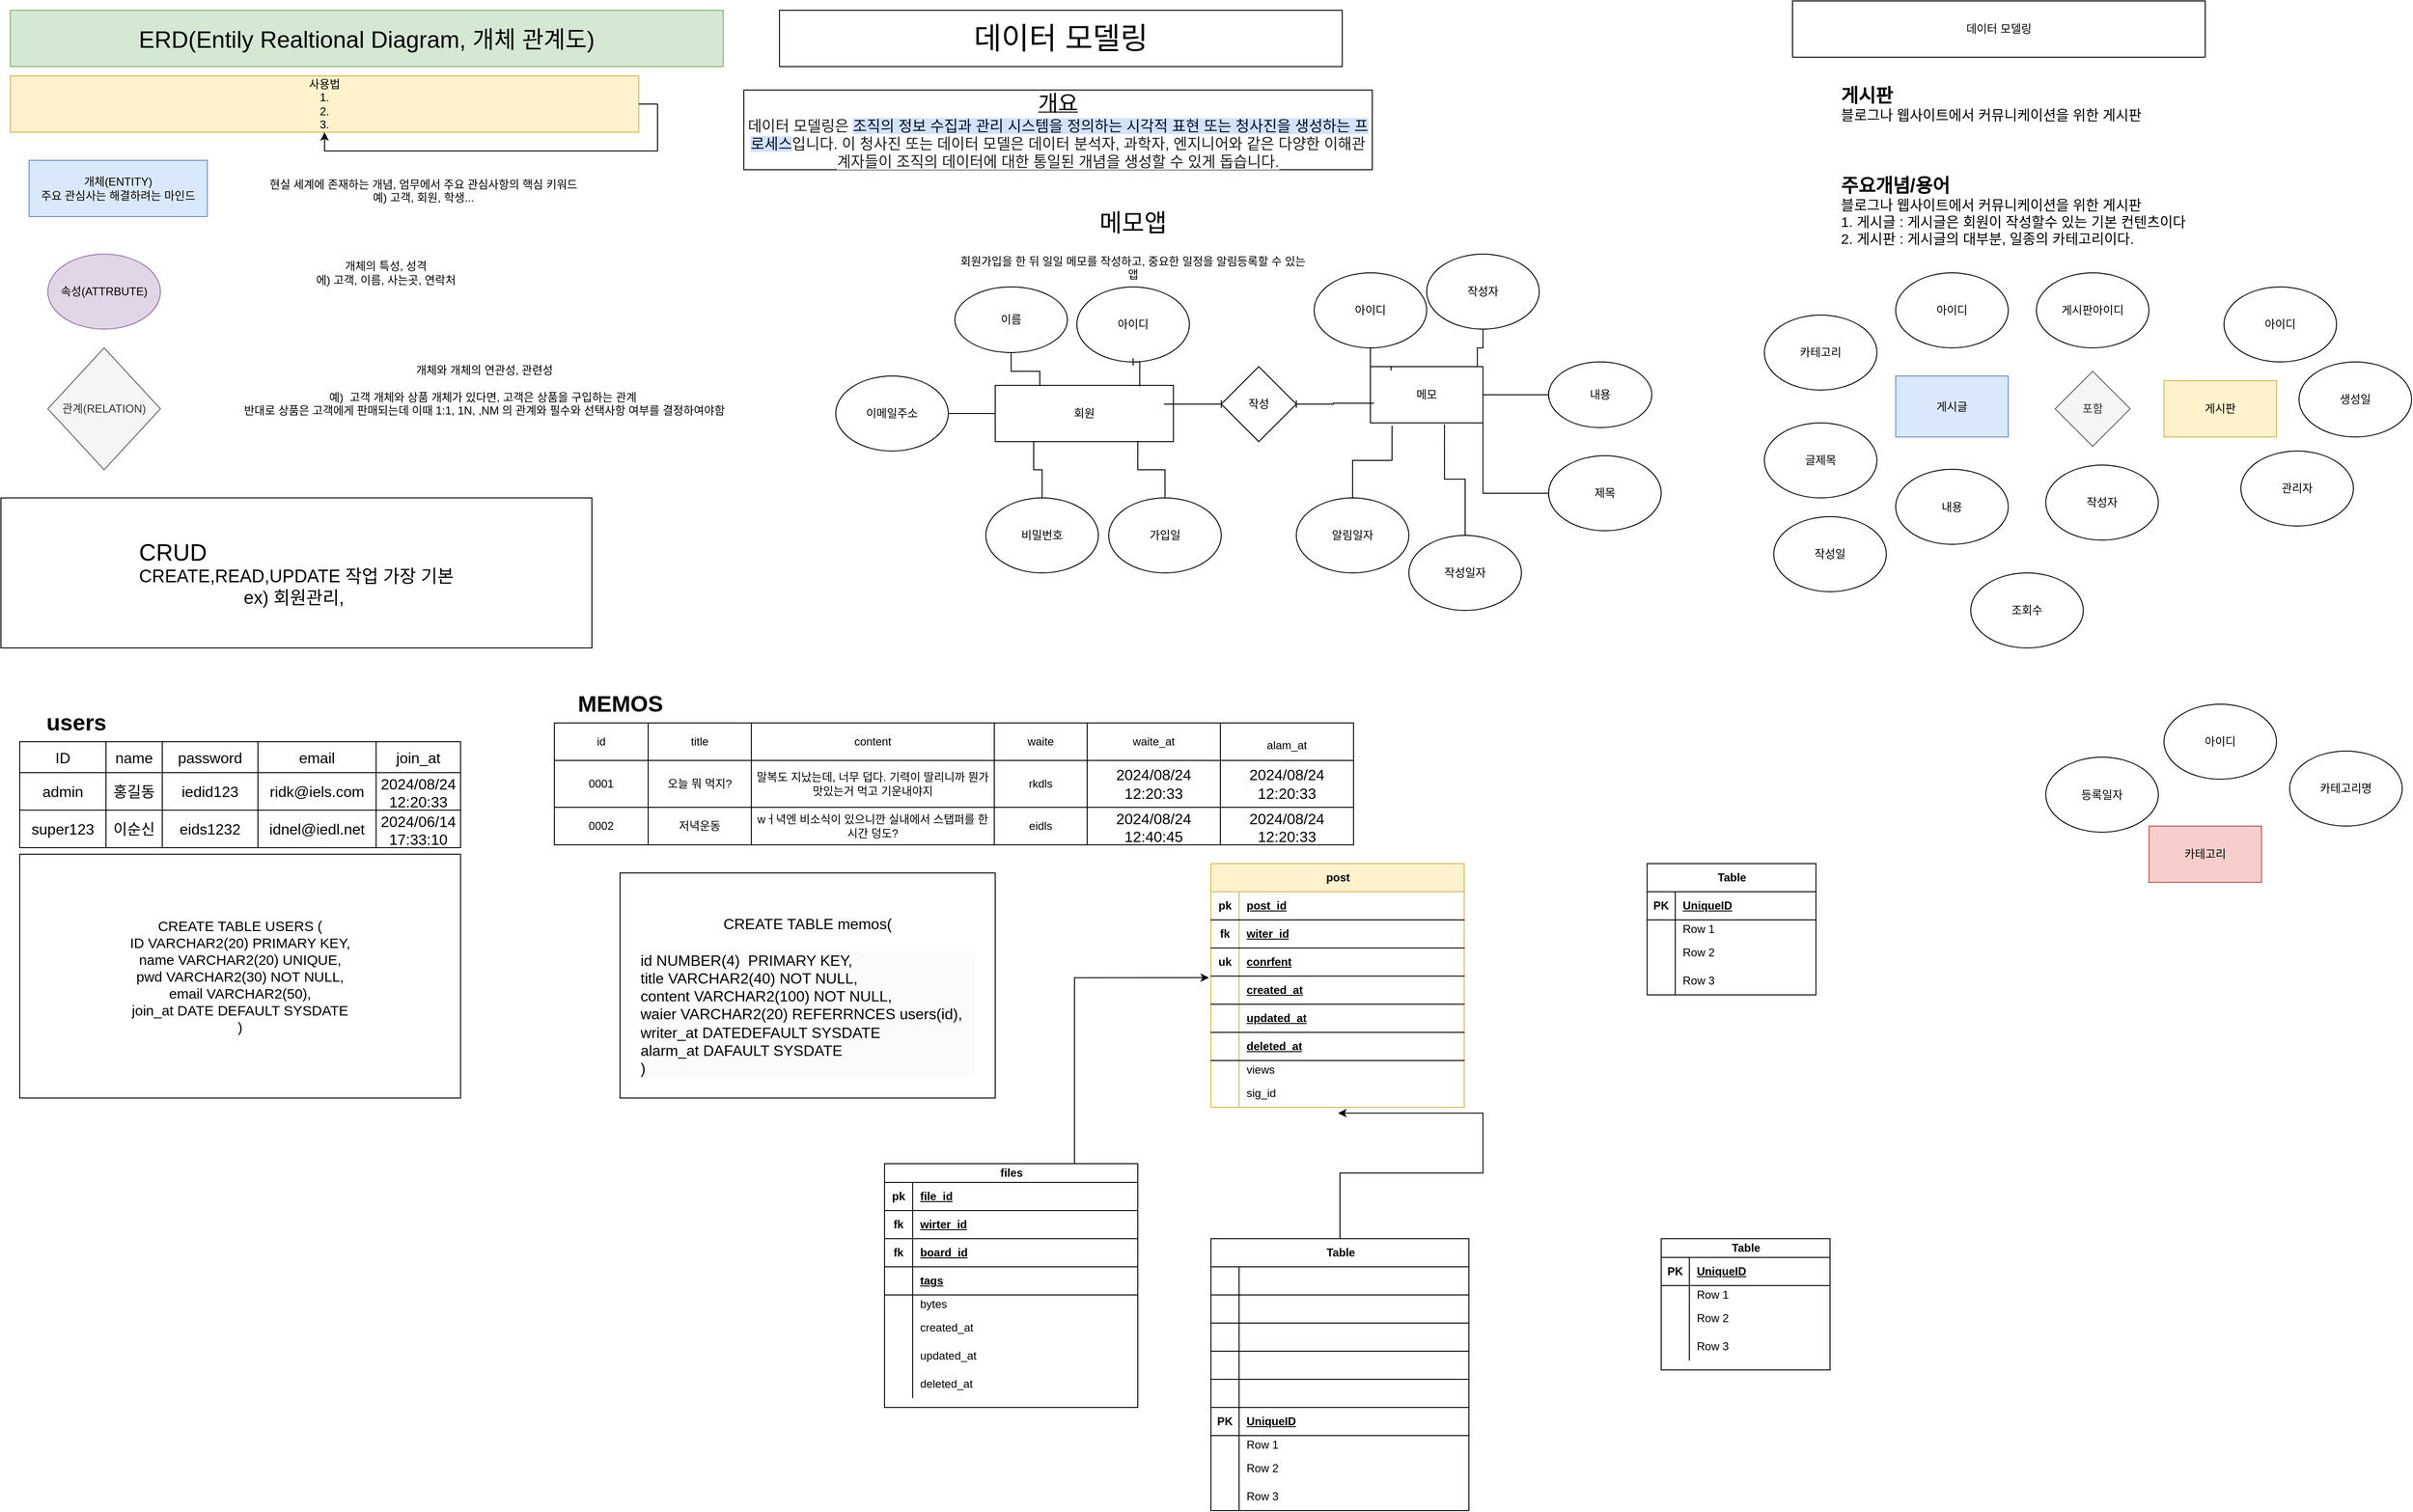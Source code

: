 <mxfile version="24.7.7">
  <diagram name="페이지-1" id="1RcC5qNRcjHD-i6j9Skm">
    <mxGraphModel dx="2150" dy="770" grid="1" gridSize="10" guides="1" tooltips="1" connect="1" arrows="1" fold="1" page="1" pageScale="1" pageWidth="827" pageHeight="1169" math="0" shadow="0">
      <root>
        <mxCell id="0" />
        <mxCell id="1" parent="0" />
        <mxCell id="Sz_00_6w1vbuykZ_h46c-1" value="개체(ENTITY)&lt;div&gt;주요 관심사는 해결하려는 마인드&lt;/div&gt;" style="rounded=0;whiteSpace=wrap;html=1;fillColor=#dae8fc;strokeColor=#6c8ebf;" parent="1" vertex="1">
          <mxGeometry x="-290" y="170" width="190" height="60" as="geometry" />
        </mxCell>
        <mxCell id="Sz_00_6w1vbuykZ_h46c-2" value="속성(ATTRBUTE)" style="ellipse;whiteSpace=wrap;html=1;fillColor=#e1d5e7;strokeColor=#9673a6;" parent="1" vertex="1">
          <mxGeometry x="-270" y="270" width="120" height="80" as="geometry" />
        </mxCell>
        <mxCell id="Sz_00_6w1vbuykZ_h46c-3" value="관계(RELATION)" style="rhombus;whiteSpace=wrap;html=1;fillColor=#f5f5f5;strokeColor=#666666;fontColor=#333333;" parent="1" vertex="1">
          <mxGeometry x="-270" y="370" width="120" height="130" as="geometry" />
        </mxCell>
        <mxCell id="Sz_00_6w1vbuykZ_h46c-4" value="&lt;font style=&quot;font-size: 25px;&quot;&gt;ERD(Entily Realtional Diagram, 개체 관계도)&lt;/font&gt;" style="rounded=0;whiteSpace=wrap;html=1;fillColor=#d5e8d4;strokeColor=#82b366;" parent="1" vertex="1">
          <mxGeometry x="-310" y="10" width="760" height="60" as="geometry" />
        </mxCell>
        <mxCell id="Sz_00_6w1vbuykZ_h46c-5" value="현실 세계에 존재하는 개념, 엄무에서 주요 관심사항의 핵심 키워드&lt;div&gt;예) 고객, 회원, 학생...&lt;/div&gt;&lt;div&gt;&lt;br&gt;&lt;/div&gt;" style="text;html=1;align=center;verticalAlign=middle;resizable=0;points=[];autosize=1;strokeColor=none;fillColor=none;" parent="1" vertex="1">
          <mxGeometry x="-60" y="180" width="380" height="60" as="geometry" />
        </mxCell>
        <mxCell id="Sz_00_6w1vbuykZ_h46c-7" value="개체와 개체의 연관성, 관련성&lt;div&gt;&lt;br&gt;&lt;/div&gt;&lt;div&gt;예)&amp;nbsp; 고객 개체와 상품 개체가 있다면, 고객은 상품을 구입하는 관계&amp;nbsp;&lt;/div&gt;&lt;div&gt;반대로 상품은 고객에게 판매되는데 이때 1:1, 1N, ,NM 의 관계와 필수와 선택사항 여부를 결정하여야함&lt;/div&gt;" style="text;html=1;align=center;verticalAlign=middle;resizable=0;points=[];autosize=1;strokeColor=none;fillColor=none;" parent="1" vertex="1">
          <mxGeometry x="-90" y="380" width="570" height="70" as="geometry" />
        </mxCell>
        <mxCell id="Sz_00_6w1vbuykZ_h46c-8" value="개체의 특성, 성격&lt;div&gt;에) 고객, 이름, 사는곳, 연락처&lt;/div&gt;" style="text;html=1;align=center;verticalAlign=middle;resizable=0;points=[];autosize=1;strokeColor=none;fillColor=none;" parent="1" vertex="1">
          <mxGeometry y="270" width="180" height="40" as="geometry" />
        </mxCell>
        <mxCell id="Sz_00_6w1vbuykZ_h46c-9" value="사용법&lt;div&gt;1.&lt;/div&gt;&lt;div&gt;2.&lt;/div&gt;&lt;div&gt;3.&lt;/div&gt;" style="rounded=0;whiteSpace=wrap;html=1;fillColor=#fff2cc;strokeColor=#d6b656;" parent="1" vertex="1">
          <mxGeometry x="-310" y="80" width="670" height="60" as="geometry" />
        </mxCell>
        <mxCell id="mHg_K5r4MnzTMmaqs2IJ-1" value="&lt;div style=&quot;text-align: left;&quot;&gt;&lt;span style=&quot;font-size: 25px; background-color: initial;&quot;&gt;CRUD&lt;/span&gt;&lt;/div&gt;&lt;div style=&quot;&quot;&gt;&lt;font style=&quot;font-size: 19px;&quot;&gt;CREATE,READ,UPDATE 작업 가장 기본&lt;/font&gt;&lt;/div&gt;&lt;div style=&quot;&quot;&gt;&lt;span style=&quot;font-size: 19px;&quot;&gt;ex) 회원관리,&amp;nbsp;&lt;/span&gt;&lt;/div&gt;" style="rounded=0;whiteSpace=wrap;html=1;" vertex="1" parent="1">
          <mxGeometry x="-320" y="530" width="630" height="160" as="geometry" />
        </mxCell>
        <mxCell id="mHg_K5r4MnzTMmaqs2IJ-2" value="&lt;font style=&quot;font-size: 32px;&quot;&gt;데이터 모델링&lt;/font&gt;" style="rounded=0;whiteSpace=wrap;html=1;" vertex="1" parent="1">
          <mxGeometry x="510" y="10" width="600" height="60" as="geometry" />
        </mxCell>
        <mxCell id="mHg_K5r4MnzTMmaqs2IJ-3" value="&lt;u&gt;&lt;font style=&quot;font-size: 23px;&quot;&gt;개요&lt;/font&gt;&lt;/u&gt;&lt;div style=&quot;font-size: 16px;&quot;&gt;&lt;span style=&quot;color: rgb(31, 31, 31); font-family: Arial, &amp;quot;Apple SD Gothic Neo&amp;quot;, sans-serif; text-align: left; background-color: rgb(255, 255, 255);&quot;&gt;데이터 모델링은&amp;nbsp;&lt;/span&gt;&lt;span style=&quot;background: linear-gradient(90deg, rgb(211, 227, 253) 50%, rgba(0, 0, 0, 0) 50%) 0% 0px / 200% 100% no-repeat rgb(255, 255, 255); color: rgb(4, 12, 40); animation: 0.75s cubic-bezier(0.05, 0.7, 0.1, 1) 0.25s 1 normal forwards running highlight; font-family: Arial, &amp;quot;Apple SD Gothic Neo&amp;quot;, sans-serif; text-align: left;&quot;&gt;조직의 정보 수집과 관리 시스템을 정의하는 시각적 표현 또는 청사진을 생성하는 프로세스&lt;/span&gt;&lt;span style=&quot;color: rgb(31, 31, 31); font-family: Arial, &amp;quot;Apple SD Gothic Neo&amp;quot;, sans-serif; text-align: left; background-color: rgb(255, 255, 255);&quot;&gt;입니다. 이 청사진 또는 데이터 모델은 데이터 분석자, 과학자, 엔지니어와 같은 다양한 이해관계자들이 조직의 데이터에 대한 통일된 개념을 생성할 수 있게 돕습니다.&lt;/span&gt;&lt;br&gt;&lt;/div&gt;" style="rounded=0;whiteSpace=wrap;html=1;" vertex="1" parent="1">
          <mxGeometry x="472" y="95" width="670" height="85" as="geometry" />
        </mxCell>
        <mxCell id="mHg_K5r4MnzTMmaqs2IJ-4" value="회원" style="rounded=0;whiteSpace=wrap;html=1;" vertex="1" parent="1">
          <mxGeometry x="740" y="410" width="190" height="60" as="geometry" />
        </mxCell>
        <mxCell id="mHg_K5r4MnzTMmaqs2IJ-5" value="메모" style="rounded=0;whiteSpace=wrap;html=1;" vertex="1" parent="1">
          <mxGeometry x="1140" y="390" width="120" height="60" as="geometry" />
        </mxCell>
        <mxCell id="mHg_K5r4MnzTMmaqs2IJ-6" style="edgeStyle=orthogonalEdgeStyle;rounded=0;orthogonalLoop=1;jettySize=auto;html=1;exitX=1;exitY=0.5;exitDx=0;exitDy=0;" edge="1" parent="1" source="Sz_00_6w1vbuykZ_h46c-9" target="Sz_00_6w1vbuykZ_h46c-9">
          <mxGeometry relative="1" as="geometry" />
        </mxCell>
        <mxCell id="mHg_K5r4MnzTMmaqs2IJ-7" value="&lt;p style=&quot;line-height: 270%;&quot;&gt;&lt;font style=&quot;font-size: 26px;&quot;&gt;메모앱&lt;/font&gt;&lt;/p&gt;&lt;div&gt;회원가입을 한 뒤 일일 메모를 작성하고, 중요한 일정을 알림등록할 수 있는 앱&lt;/div&gt;&lt;p&gt;&lt;/p&gt;" style="rounded=0;whiteSpace=wrap;html=1;opacity=0;" vertex="1" parent="1">
          <mxGeometry x="697" y="210" width="380" height="100" as="geometry" />
        </mxCell>
        <mxCell id="mHg_K5r4MnzTMmaqs2IJ-8" value="아이디" style="ellipse;whiteSpace=wrap;html=1;" vertex="1" parent="1">
          <mxGeometry x="827" y="305" width="120" height="80" as="geometry" />
        </mxCell>
        <mxCell id="mHg_K5r4MnzTMmaqs2IJ-16" style="edgeStyle=orthogonalEdgeStyle;rounded=0;orthogonalLoop=1;jettySize=auto;html=1;entryX=0.25;entryY=0;entryDx=0;entryDy=0;startArrow=baseDash;startFill=0;strokeColor=default;endArrow=none;endFill=0;" edge="1" parent="1" source="mHg_K5r4MnzTMmaqs2IJ-9" target="mHg_K5r4MnzTMmaqs2IJ-4">
          <mxGeometry relative="1" as="geometry" />
        </mxCell>
        <mxCell id="mHg_K5r4MnzTMmaqs2IJ-9" value="이름" style="ellipse;whiteSpace=wrap;html=1;" vertex="1" parent="1">
          <mxGeometry x="697" y="305" width="120" height="70" as="geometry" />
        </mxCell>
        <mxCell id="mHg_K5r4MnzTMmaqs2IJ-18" style="edgeStyle=orthogonalEdgeStyle;rounded=0;orthogonalLoop=1;jettySize=auto;html=1;entryX=0;entryY=0.5;entryDx=0;entryDy=0;startArrow=none;startFill=0;endArrow=none;endFill=0;" edge="1" parent="1" source="mHg_K5r4MnzTMmaqs2IJ-10" target="mHg_K5r4MnzTMmaqs2IJ-4">
          <mxGeometry relative="1" as="geometry" />
        </mxCell>
        <mxCell id="mHg_K5r4MnzTMmaqs2IJ-10" value="이메일주소" style="ellipse;whiteSpace=wrap;html=1;" vertex="1" parent="1">
          <mxGeometry x="570" y="400" width="120" height="80" as="geometry" />
        </mxCell>
        <mxCell id="mHg_K5r4MnzTMmaqs2IJ-11" value="비밀번호" style="ellipse;whiteSpace=wrap;html=1;" vertex="1" parent="1">
          <mxGeometry x="730" y="530" width="120" height="80" as="geometry" />
        </mxCell>
        <mxCell id="mHg_K5r4MnzTMmaqs2IJ-12" value="가입일" style="ellipse;whiteSpace=wrap;html=1;" vertex="1" parent="1">
          <mxGeometry x="861" y="530" width="120" height="80" as="geometry" />
        </mxCell>
        <mxCell id="mHg_K5r4MnzTMmaqs2IJ-13" style="edgeStyle=orthogonalEdgeStyle;rounded=0;orthogonalLoop=1;jettySize=auto;html=1;exitX=0.5;exitY=0;exitDx=0;exitDy=0;entryX=0.216;entryY=1;entryDx=0;entryDy=0;entryPerimeter=0;startArrow=baseDash;startFill=0;strokeColor=default;endArrow=none;endFill=0;" edge="1" parent="1" source="mHg_K5r4MnzTMmaqs2IJ-11" target="mHg_K5r4MnzTMmaqs2IJ-4">
          <mxGeometry relative="1" as="geometry" />
        </mxCell>
        <mxCell id="mHg_K5r4MnzTMmaqs2IJ-14" style="edgeStyle=orthogonalEdgeStyle;rounded=0;orthogonalLoop=1;jettySize=auto;html=1;exitX=0.5;exitY=0;exitDx=0;exitDy=0;entryX=0.8;entryY=0.983;entryDx=0;entryDy=0;entryPerimeter=0;startArrow=none;startFill=0;endArrow=none;endFill=0;" edge="1" parent="1" source="mHg_K5r4MnzTMmaqs2IJ-12" target="mHg_K5r4MnzTMmaqs2IJ-4">
          <mxGeometry relative="1" as="geometry" />
        </mxCell>
        <mxCell id="mHg_K5r4MnzTMmaqs2IJ-15" style="edgeStyle=orthogonalEdgeStyle;rounded=0;orthogonalLoop=1;jettySize=auto;html=1;exitX=0.5;exitY=1;exitDx=0;exitDy=0;entryX=0.811;entryY=0.017;entryDx=0;entryDy=0;entryPerimeter=0;startArrow=baseDash;startFill=0;strokeColor=default;endArrow=none;endFill=0;" edge="1" parent="1" source="mHg_K5r4MnzTMmaqs2IJ-8" target="mHg_K5r4MnzTMmaqs2IJ-4">
          <mxGeometry relative="1" as="geometry" />
        </mxCell>
        <mxCell id="mHg_K5r4MnzTMmaqs2IJ-19" value="아이디" style="ellipse;whiteSpace=wrap;html=1;" vertex="1" parent="1">
          <mxGeometry x="1080" y="290" width="120" height="80" as="geometry" />
        </mxCell>
        <mxCell id="mHg_K5r4MnzTMmaqs2IJ-20" value="작성자" style="ellipse;whiteSpace=wrap;html=1;" vertex="1" parent="1">
          <mxGeometry x="1200" y="270" width="120" height="80" as="geometry" />
        </mxCell>
        <mxCell id="mHg_K5r4MnzTMmaqs2IJ-28" style="edgeStyle=orthogonalEdgeStyle;rounded=0;orthogonalLoop=1;jettySize=auto;html=1;entryX=1;entryY=1;entryDx=0;entryDy=0;startArrow=baseDash;startFill=0;strokeColor=default;endArrow=none;endFill=0;" edge="1" parent="1" source="mHg_K5r4MnzTMmaqs2IJ-21" target="mHg_K5r4MnzTMmaqs2IJ-5">
          <mxGeometry relative="1" as="geometry" />
        </mxCell>
        <mxCell id="mHg_K5r4MnzTMmaqs2IJ-21" value="제목" style="ellipse;whiteSpace=wrap;html=1;" vertex="1" parent="1">
          <mxGeometry x="1330" y="485" width="120" height="80" as="geometry" />
        </mxCell>
        <mxCell id="mHg_K5r4MnzTMmaqs2IJ-33" style="edgeStyle=orthogonalEdgeStyle;rounded=0;orthogonalLoop=1;jettySize=auto;html=1;startArrow=baseDash;startFill=0;strokeColor=default;endArrow=none;endFill=0;" edge="1" parent="1" source="mHg_K5r4MnzTMmaqs2IJ-22" target="mHg_K5r4MnzTMmaqs2IJ-5">
          <mxGeometry relative="1" as="geometry" />
        </mxCell>
        <mxCell id="mHg_K5r4MnzTMmaqs2IJ-22" value="내용" style="ellipse;whiteSpace=wrap;html=1;" vertex="1" parent="1">
          <mxGeometry x="1330" y="385" width="110" height="70" as="geometry" />
        </mxCell>
        <mxCell id="mHg_K5r4MnzTMmaqs2IJ-23" value="작성일자" style="ellipse;whiteSpace=wrap;html=1;" vertex="1" parent="1">
          <mxGeometry x="1181" y="570" width="120" height="80" as="geometry" />
        </mxCell>
        <mxCell id="mHg_K5r4MnzTMmaqs2IJ-24" value="알림일자" style="ellipse;whiteSpace=wrap;html=1;" vertex="1" parent="1">
          <mxGeometry x="1061" y="530" width="120" height="80" as="geometry" />
        </mxCell>
        <mxCell id="mHg_K5r4MnzTMmaqs2IJ-25" style="edgeStyle=orthogonalEdgeStyle;rounded=0;orthogonalLoop=1;jettySize=auto;html=1;entryX=0.183;entryY=0.067;entryDx=0;entryDy=0;entryPerimeter=0;startArrow=baseDash;startFill=0;strokeColor=default;endArrow=none;endFill=0;" edge="1" parent="1" source="mHg_K5r4MnzTMmaqs2IJ-19" target="mHg_K5r4MnzTMmaqs2IJ-5">
          <mxGeometry relative="1" as="geometry" />
        </mxCell>
        <mxCell id="mHg_K5r4MnzTMmaqs2IJ-26" style="edgeStyle=orthogonalEdgeStyle;rounded=0;orthogonalLoop=1;jettySize=auto;html=1;entryX=0.192;entryY=1.05;entryDx=0;entryDy=0;entryPerimeter=0;startArrow=baseDash;startFill=0;strokeColor=default;endArrow=none;endFill=0;" edge="1" parent="1" source="mHg_K5r4MnzTMmaqs2IJ-24" target="mHg_K5r4MnzTMmaqs2IJ-5">
          <mxGeometry relative="1" as="geometry" />
        </mxCell>
        <mxCell id="mHg_K5r4MnzTMmaqs2IJ-27" style="edgeStyle=orthogonalEdgeStyle;rounded=0;orthogonalLoop=1;jettySize=auto;html=1;entryX=0.95;entryY=0;entryDx=0;entryDy=0;entryPerimeter=0;startArrow=baseDash;startFill=0;strokeColor=default;endArrow=none;endFill=0;" edge="1" parent="1" source="mHg_K5r4MnzTMmaqs2IJ-20" target="mHg_K5r4MnzTMmaqs2IJ-5">
          <mxGeometry relative="1" as="geometry" />
        </mxCell>
        <mxCell id="mHg_K5r4MnzTMmaqs2IJ-29" style="edgeStyle=orthogonalEdgeStyle;rounded=0;orthogonalLoop=1;jettySize=auto;html=1;entryX=0.658;entryY=1.033;entryDx=0;entryDy=0;entryPerimeter=0;startArrow=baseDash;startFill=0;strokeColor=default;endArrow=none;endFill=0;" edge="1" parent="1" source="mHg_K5r4MnzTMmaqs2IJ-23" target="mHg_K5r4MnzTMmaqs2IJ-5">
          <mxGeometry relative="1" as="geometry" />
        </mxCell>
        <mxCell id="mHg_K5r4MnzTMmaqs2IJ-32" style="edgeStyle=orthogonalEdgeStyle;rounded=0;orthogonalLoop=1;jettySize=auto;html=1;exitX=1;exitY=0.5;exitDx=0;exitDy=0;entryX=0.033;entryY=0.65;entryDx=0;entryDy=0;entryPerimeter=0;startArrow=baseDash;startFill=0;strokeColor=default;endArrow=none;endFill=0;" edge="1" parent="1" source="mHg_K5r4MnzTMmaqs2IJ-30" target="mHg_K5r4MnzTMmaqs2IJ-5">
          <mxGeometry relative="1" as="geometry">
            <mxPoint x="830" y="720" as="targetPoint" />
          </mxGeometry>
        </mxCell>
        <mxCell id="mHg_K5r4MnzTMmaqs2IJ-30" value="작성" style="rhombus;whiteSpace=wrap;html=1;" vertex="1" parent="1">
          <mxGeometry x="981" y="390" width="80" height="80" as="geometry" />
        </mxCell>
        <mxCell id="mHg_K5r4MnzTMmaqs2IJ-31" style="edgeStyle=orthogonalEdgeStyle;rounded=0;orthogonalLoop=1;jettySize=auto;html=1;entryX=0.947;entryY=0.333;entryDx=0;entryDy=0;entryPerimeter=0;startArrow=baseDash;startFill=0;strokeColor=default;endArrow=none;endFill=0;" edge="1" parent="1" source="mHg_K5r4MnzTMmaqs2IJ-30" target="mHg_K5r4MnzTMmaqs2IJ-4">
          <mxGeometry relative="1" as="geometry" />
        </mxCell>
        <mxCell id="mHg_K5r4MnzTMmaqs2IJ-47" value="users" style="text;strokeColor=none;fillColor=none;html=1;fontSize=24;fontStyle=1;verticalAlign=middle;align=center;" vertex="1" parent="1">
          <mxGeometry x="-290" y="750" width="100" height="40" as="geometry" />
        </mxCell>
        <mxCell id="mHg_K5r4MnzTMmaqs2IJ-61" value="MEMOS" style="text;strokeColor=none;fillColor=none;html=1;fontSize=24;fontStyle=1;verticalAlign=middle;align=center;" vertex="1" parent="1">
          <mxGeometry x="290" y="730" width="100" height="40" as="geometry" />
        </mxCell>
        <mxCell id="mHg_K5r4MnzTMmaqs2IJ-62" value="" style="shape=table;startSize=0;container=1;collapsible=0;childLayout=tableLayout;fontStyle=4" vertex="1" parent="1">
          <mxGeometry x="270" y="770" width="852" height="130" as="geometry" />
        </mxCell>
        <mxCell id="mHg_K5r4MnzTMmaqs2IJ-63" value="" style="shape=tableRow;horizontal=0;startSize=0;swimlaneHead=0;swimlaneBody=0;strokeColor=inherit;top=0;left=0;bottom=0;right=0;collapsible=0;dropTarget=0;fillColor=none;points=[[0,0.5],[1,0.5]];portConstraint=eastwest;" vertex="1" parent="mHg_K5r4MnzTMmaqs2IJ-62">
          <mxGeometry width="852" height="40" as="geometry" />
        </mxCell>
        <mxCell id="mHg_K5r4MnzTMmaqs2IJ-64" value="id" style="shape=partialRectangle;html=1;whiteSpace=wrap;connectable=0;strokeColor=inherit;overflow=hidden;fillColor=none;top=0;left=0;bottom=0;right=0;pointerEvents=1;" vertex="1" parent="mHg_K5r4MnzTMmaqs2IJ-63">
          <mxGeometry width="100" height="40" as="geometry">
            <mxRectangle width="100" height="40" as="alternateBounds" />
          </mxGeometry>
        </mxCell>
        <mxCell id="mHg_K5r4MnzTMmaqs2IJ-65" value="title" style="shape=partialRectangle;html=1;whiteSpace=wrap;connectable=0;strokeColor=inherit;overflow=hidden;fillColor=none;top=0;left=0;bottom=0;right=0;pointerEvents=1;" vertex="1" parent="mHg_K5r4MnzTMmaqs2IJ-63">
          <mxGeometry x="100" width="110" height="40" as="geometry">
            <mxRectangle width="110" height="40" as="alternateBounds" />
          </mxGeometry>
        </mxCell>
        <mxCell id="mHg_K5r4MnzTMmaqs2IJ-66" value="content" style="shape=partialRectangle;html=1;whiteSpace=wrap;connectable=0;strokeColor=inherit;overflow=hidden;fillColor=none;top=0;left=0;bottom=0;right=0;pointerEvents=1;" vertex="1" parent="mHg_K5r4MnzTMmaqs2IJ-63">
          <mxGeometry x="210" width="259" height="40" as="geometry">
            <mxRectangle width="259" height="40" as="alternateBounds" />
          </mxGeometry>
        </mxCell>
        <mxCell id="mHg_K5r4MnzTMmaqs2IJ-67" value="waite" style="shape=partialRectangle;html=1;whiteSpace=wrap;connectable=0;strokeColor=inherit;overflow=hidden;fillColor=none;top=0;left=0;bottom=0;right=0;pointerEvents=1;" vertex="1" parent="mHg_K5r4MnzTMmaqs2IJ-63">
          <mxGeometry x="469" width="99" height="40" as="geometry">
            <mxRectangle width="99" height="40" as="alternateBounds" />
          </mxGeometry>
        </mxCell>
        <mxCell id="mHg_K5r4MnzTMmaqs2IJ-68" value="waite_at" style="shape=partialRectangle;html=1;whiteSpace=wrap;connectable=0;strokeColor=inherit;overflow=hidden;fillColor=none;top=0;left=0;bottom=0;right=0;pointerEvents=1;" vertex="1" parent="mHg_K5r4MnzTMmaqs2IJ-63">
          <mxGeometry x="568" width="142" height="40" as="geometry">
            <mxRectangle width="142" height="40" as="alternateBounds" />
          </mxGeometry>
        </mxCell>
        <mxCell id="mHg_K5r4MnzTMmaqs2IJ-89" value="&#xa;&lt;span style=&quot;color: rgb(0, 0, 0); font-family: Helvetica; font-size: 12px; font-style: normal; font-variant-ligatures: normal; font-variant-caps: normal; font-weight: 400; letter-spacing: normal; orphans: 2; text-align: center; text-indent: 0px; text-transform: none; widows: 2; word-spacing: 0px; -webkit-text-stroke-width: 0px; white-space: normal; background-color: rgb(251, 251, 251); text-decoration-thickness: initial; text-decoration-style: initial; text-decoration-color: initial; display: inline !important; float: none;&quot;&gt;alam_at&lt;/span&gt;&#xa;&#xa;" style="shape=partialRectangle;html=1;whiteSpace=wrap;connectable=0;strokeColor=inherit;overflow=hidden;fillColor=none;top=0;left=0;bottom=0;right=0;pointerEvents=1;" vertex="1" parent="mHg_K5r4MnzTMmaqs2IJ-63">
          <mxGeometry x="710" width="142" height="40" as="geometry">
            <mxRectangle width="142" height="40" as="alternateBounds" />
          </mxGeometry>
        </mxCell>
        <mxCell id="mHg_K5r4MnzTMmaqs2IJ-69" value="" style="shape=tableRow;horizontal=0;startSize=0;swimlaneHead=0;swimlaneBody=0;strokeColor=inherit;top=0;left=0;bottom=0;right=0;collapsible=0;dropTarget=0;fillColor=none;points=[[0,0.5],[1,0.5]];portConstraint=eastwest;" vertex="1" parent="mHg_K5r4MnzTMmaqs2IJ-62">
          <mxGeometry y="40" width="852" height="50" as="geometry" />
        </mxCell>
        <mxCell id="mHg_K5r4MnzTMmaqs2IJ-70" value="0001" style="shape=partialRectangle;html=1;whiteSpace=wrap;connectable=0;strokeColor=inherit;overflow=hidden;fillColor=none;top=0;left=0;bottom=0;right=0;pointerEvents=1;" vertex="1" parent="mHg_K5r4MnzTMmaqs2IJ-69">
          <mxGeometry width="100" height="50" as="geometry">
            <mxRectangle width="100" height="50" as="alternateBounds" />
          </mxGeometry>
        </mxCell>
        <mxCell id="mHg_K5r4MnzTMmaqs2IJ-71" value="오늘 뭐 먹지?" style="shape=partialRectangle;html=1;whiteSpace=wrap;connectable=0;strokeColor=inherit;overflow=hidden;fillColor=none;top=0;left=0;bottom=0;right=0;pointerEvents=1;" vertex="1" parent="mHg_K5r4MnzTMmaqs2IJ-69">
          <mxGeometry x="100" width="110" height="50" as="geometry">
            <mxRectangle width="110" height="50" as="alternateBounds" />
          </mxGeometry>
        </mxCell>
        <mxCell id="mHg_K5r4MnzTMmaqs2IJ-72" value="말복도 지났는데, 너무 덥다. 기력이 딸리니까 뭔가 맛있는거 먹고 기운내야지" style="shape=partialRectangle;html=1;whiteSpace=wrap;connectable=0;strokeColor=inherit;overflow=hidden;fillColor=none;top=0;left=0;bottom=0;right=0;pointerEvents=1;" vertex="1" parent="mHg_K5r4MnzTMmaqs2IJ-69">
          <mxGeometry x="210" width="259" height="50" as="geometry">
            <mxRectangle width="259" height="50" as="alternateBounds" />
          </mxGeometry>
        </mxCell>
        <mxCell id="mHg_K5r4MnzTMmaqs2IJ-73" value="rkdls" style="shape=partialRectangle;html=1;whiteSpace=wrap;connectable=0;strokeColor=inherit;overflow=hidden;fillColor=none;top=0;left=0;bottom=0;right=0;pointerEvents=1;" vertex="1" parent="mHg_K5r4MnzTMmaqs2IJ-69">
          <mxGeometry x="469" width="99" height="50" as="geometry">
            <mxRectangle width="99" height="50" as="alternateBounds" />
          </mxGeometry>
        </mxCell>
        <mxCell id="mHg_K5r4MnzTMmaqs2IJ-74" value="&lt;span style=&quot;font-size: 16px;&quot;&gt;2024/08/24&lt;/span&gt;&lt;div style=&quot;font-size: 16px;&quot;&gt;12:20:33&lt;/div&gt;" style="shape=partialRectangle;html=1;whiteSpace=wrap;connectable=0;strokeColor=inherit;overflow=hidden;fillColor=none;top=0;left=0;bottom=0;right=0;pointerEvents=1;" vertex="1" parent="mHg_K5r4MnzTMmaqs2IJ-69">
          <mxGeometry x="568" width="142" height="50" as="geometry">
            <mxRectangle width="142" height="50" as="alternateBounds" />
          </mxGeometry>
        </mxCell>
        <mxCell id="mHg_K5r4MnzTMmaqs2IJ-90" value="&lt;span style=&quot;font-size: 16px;&quot;&gt;2024/08/24&lt;/span&gt;&lt;div style=&quot;font-size: 16px;&quot;&gt;12:20:33&lt;/div&gt;" style="shape=partialRectangle;html=1;whiteSpace=wrap;connectable=0;strokeColor=inherit;overflow=hidden;fillColor=none;top=0;left=0;bottom=0;right=0;pointerEvents=1;" vertex="1" parent="mHg_K5r4MnzTMmaqs2IJ-69">
          <mxGeometry x="710" width="142" height="50" as="geometry">
            <mxRectangle width="142" height="50" as="alternateBounds" />
          </mxGeometry>
        </mxCell>
        <mxCell id="mHg_K5r4MnzTMmaqs2IJ-75" value="" style="shape=tableRow;horizontal=0;startSize=0;swimlaneHead=0;swimlaneBody=0;strokeColor=inherit;top=0;left=0;bottom=0;right=0;collapsible=0;dropTarget=0;fillColor=none;points=[[0,0.5],[1,0.5]];portConstraint=eastwest;" vertex="1" parent="mHg_K5r4MnzTMmaqs2IJ-62">
          <mxGeometry y="90" width="852" height="40" as="geometry" />
        </mxCell>
        <mxCell id="mHg_K5r4MnzTMmaqs2IJ-76" value="0002" style="shape=partialRectangle;html=1;whiteSpace=wrap;connectable=0;strokeColor=inherit;overflow=hidden;fillColor=none;top=0;left=0;bottom=0;right=0;pointerEvents=1;" vertex="1" parent="mHg_K5r4MnzTMmaqs2IJ-75">
          <mxGeometry width="100" height="40" as="geometry">
            <mxRectangle width="100" height="40" as="alternateBounds" />
          </mxGeometry>
        </mxCell>
        <mxCell id="mHg_K5r4MnzTMmaqs2IJ-77" value="저녁운동" style="shape=partialRectangle;html=1;whiteSpace=wrap;connectable=0;strokeColor=inherit;overflow=hidden;fillColor=none;top=0;left=0;bottom=0;right=0;pointerEvents=1;" vertex="1" parent="mHg_K5r4MnzTMmaqs2IJ-75">
          <mxGeometry x="100" width="110" height="40" as="geometry">
            <mxRectangle width="110" height="40" as="alternateBounds" />
          </mxGeometry>
        </mxCell>
        <mxCell id="mHg_K5r4MnzTMmaqs2IJ-78" value="wㅓ녁엔 비소식이 있으니깐 실내에서 스탭퍼를 한시간 덩도?" style="shape=partialRectangle;html=1;whiteSpace=wrap;connectable=0;strokeColor=inherit;overflow=hidden;fillColor=none;top=0;left=0;bottom=0;right=0;pointerEvents=1;" vertex="1" parent="mHg_K5r4MnzTMmaqs2IJ-75">
          <mxGeometry x="210" width="259" height="40" as="geometry">
            <mxRectangle width="259" height="40" as="alternateBounds" />
          </mxGeometry>
        </mxCell>
        <mxCell id="mHg_K5r4MnzTMmaqs2IJ-79" value="eidls" style="shape=partialRectangle;html=1;whiteSpace=wrap;connectable=0;strokeColor=inherit;overflow=hidden;fillColor=none;top=0;left=0;bottom=0;right=0;pointerEvents=1;" vertex="1" parent="mHg_K5r4MnzTMmaqs2IJ-75">
          <mxGeometry x="469" width="99" height="40" as="geometry">
            <mxRectangle width="99" height="40" as="alternateBounds" />
          </mxGeometry>
        </mxCell>
        <mxCell id="mHg_K5r4MnzTMmaqs2IJ-80" value="&lt;span style=&quot;font-size: 16px;&quot;&gt;2024/08/24&lt;/span&gt;&lt;div style=&quot;font-size: 16px;&quot;&gt;12:40:45&lt;/div&gt;" style="shape=partialRectangle;html=1;whiteSpace=wrap;connectable=0;strokeColor=inherit;overflow=hidden;fillColor=none;top=0;left=0;bottom=0;right=0;pointerEvents=1;" vertex="1" parent="mHg_K5r4MnzTMmaqs2IJ-75">
          <mxGeometry x="568" width="142" height="40" as="geometry">
            <mxRectangle width="142" height="40" as="alternateBounds" />
          </mxGeometry>
        </mxCell>
        <mxCell id="mHg_K5r4MnzTMmaqs2IJ-91" value="&lt;span style=&quot;font-size: 16px;&quot;&gt;2024/08/24&lt;/span&gt;&lt;div style=&quot;font-size: 16px;&quot;&gt;12:20:33&lt;/div&gt;" style="shape=partialRectangle;html=1;whiteSpace=wrap;connectable=0;strokeColor=inherit;overflow=hidden;fillColor=none;top=0;left=0;bottom=0;right=0;pointerEvents=1;" vertex="1" parent="mHg_K5r4MnzTMmaqs2IJ-75">
          <mxGeometry x="710" width="142" height="40" as="geometry">
            <mxRectangle width="142" height="40" as="alternateBounds" />
          </mxGeometry>
        </mxCell>
        <mxCell id="mHg_K5r4MnzTMmaqs2IJ-34" value="" style="shape=table;startSize=0;container=1;collapsible=0;childLayout=tableLayout;fontSize=16;" vertex="1" parent="1">
          <mxGeometry x="-300" y="790" width="470" height="113" as="geometry" />
        </mxCell>
        <mxCell id="mHg_K5r4MnzTMmaqs2IJ-35" value="" style="shape=tableRow;horizontal=0;startSize=0;swimlaneHead=0;swimlaneBody=0;strokeColor=inherit;top=0;left=0;bottom=0;right=0;collapsible=0;dropTarget=0;fillColor=none;points=[[0,0.5],[1,0.5]];portConstraint=eastwest;fontSize=16;" vertex="1" parent="mHg_K5r4MnzTMmaqs2IJ-34">
          <mxGeometry width="470" height="33" as="geometry" />
        </mxCell>
        <mxCell id="mHg_K5r4MnzTMmaqs2IJ-36" value="ID" style="shape=partialRectangle;html=1;whiteSpace=wrap;connectable=0;strokeColor=inherit;overflow=hidden;fillColor=none;top=0;left=0;bottom=0;right=0;pointerEvents=1;fontSize=16;" vertex="1" parent="mHg_K5r4MnzTMmaqs2IJ-35">
          <mxGeometry width="92" height="33" as="geometry">
            <mxRectangle width="92" height="33" as="alternateBounds" />
          </mxGeometry>
        </mxCell>
        <mxCell id="mHg_K5r4MnzTMmaqs2IJ-37" value="name" style="shape=partialRectangle;html=1;whiteSpace=wrap;connectable=0;strokeColor=inherit;overflow=hidden;fillColor=none;top=0;left=0;bottom=0;right=0;pointerEvents=1;fontSize=16;" vertex="1" parent="mHg_K5r4MnzTMmaqs2IJ-35">
          <mxGeometry x="92" width="60" height="33" as="geometry">
            <mxRectangle width="60" height="33" as="alternateBounds" />
          </mxGeometry>
        </mxCell>
        <mxCell id="mHg_K5r4MnzTMmaqs2IJ-38" value="password" style="shape=partialRectangle;html=1;whiteSpace=wrap;connectable=0;strokeColor=inherit;overflow=hidden;fillColor=none;top=0;left=0;bottom=0;right=0;pointerEvents=1;fontSize=16;" vertex="1" parent="mHg_K5r4MnzTMmaqs2IJ-35">
          <mxGeometry x="152" width="102" height="33" as="geometry">
            <mxRectangle width="102" height="33" as="alternateBounds" />
          </mxGeometry>
        </mxCell>
        <mxCell id="mHg_K5r4MnzTMmaqs2IJ-81" value="email" style="shape=partialRectangle;html=1;whiteSpace=wrap;connectable=0;strokeColor=inherit;overflow=hidden;fillColor=none;top=0;left=0;bottom=0;right=0;pointerEvents=1;fontSize=16;" vertex="1" parent="mHg_K5r4MnzTMmaqs2IJ-35">
          <mxGeometry x="254" width="126" height="33" as="geometry">
            <mxRectangle width="126" height="33" as="alternateBounds" />
          </mxGeometry>
        </mxCell>
        <mxCell id="mHg_K5r4MnzTMmaqs2IJ-84" value="join_at" style="shape=partialRectangle;html=1;whiteSpace=wrap;connectable=0;strokeColor=inherit;overflow=hidden;fillColor=none;top=0;left=0;bottom=0;right=0;pointerEvents=1;fontSize=16;" vertex="1" parent="mHg_K5r4MnzTMmaqs2IJ-35">
          <mxGeometry x="380" width="90" height="33" as="geometry">
            <mxRectangle width="90" height="33" as="alternateBounds" />
          </mxGeometry>
        </mxCell>
        <mxCell id="mHg_K5r4MnzTMmaqs2IJ-39" value="" style="shape=tableRow;horizontal=0;startSize=0;swimlaneHead=0;swimlaneBody=0;strokeColor=inherit;top=0;left=0;bottom=0;right=0;collapsible=0;dropTarget=0;fillColor=none;points=[[0,0.5],[1,0.5]];portConstraint=eastwest;fontSize=16;" vertex="1" parent="mHg_K5r4MnzTMmaqs2IJ-34">
          <mxGeometry y="33" width="470" height="40" as="geometry" />
        </mxCell>
        <mxCell id="mHg_K5r4MnzTMmaqs2IJ-40" value="admin" style="shape=partialRectangle;html=1;whiteSpace=wrap;connectable=0;strokeColor=inherit;overflow=hidden;fillColor=none;top=0;left=0;bottom=0;right=0;pointerEvents=1;fontSize=16;" vertex="1" parent="mHg_K5r4MnzTMmaqs2IJ-39">
          <mxGeometry width="92" height="40" as="geometry">
            <mxRectangle width="92" height="40" as="alternateBounds" />
          </mxGeometry>
        </mxCell>
        <mxCell id="mHg_K5r4MnzTMmaqs2IJ-41" value="홍길동" style="shape=partialRectangle;html=1;whiteSpace=wrap;connectable=0;strokeColor=inherit;overflow=hidden;fillColor=none;top=0;left=0;bottom=0;right=0;pointerEvents=1;fontSize=16;" vertex="1" parent="mHg_K5r4MnzTMmaqs2IJ-39">
          <mxGeometry x="92" width="60" height="40" as="geometry">
            <mxRectangle width="60" height="40" as="alternateBounds" />
          </mxGeometry>
        </mxCell>
        <mxCell id="mHg_K5r4MnzTMmaqs2IJ-42" value="iedid123" style="shape=partialRectangle;html=1;whiteSpace=wrap;connectable=0;strokeColor=inherit;overflow=hidden;fillColor=none;top=0;left=0;bottom=0;right=0;pointerEvents=1;fontSize=16;" vertex="1" parent="mHg_K5r4MnzTMmaqs2IJ-39">
          <mxGeometry x="152" width="102" height="40" as="geometry">
            <mxRectangle width="102" height="40" as="alternateBounds" />
          </mxGeometry>
        </mxCell>
        <mxCell id="mHg_K5r4MnzTMmaqs2IJ-82" value="ridk@iels.com" style="shape=partialRectangle;html=1;whiteSpace=wrap;connectable=0;strokeColor=inherit;overflow=hidden;fillColor=none;top=0;left=0;bottom=0;right=0;pointerEvents=1;fontSize=16;" vertex="1" parent="mHg_K5r4MnzTMmaqs2IJ-39">
          <mxGeometry x="254" width="126" height="40" as="geometry">
            <mxRectangle width="126" height="40" as="alternateBounds" />
          </mxGeometry>
        </mxCell>
        <mxCell id="mHg_K5r4MnzTMmaqs2IJ-85" value="2024/08/24&lt;div&gt;12:20:33&lt;/div&gt;" style="shape=partialRectangle;html=1;whiteSpace=wrap;connectable=0;strokeColor=inherit;overflow=hidden;fillColor=none;top=0;left=0;bottom=0;right=0;pointerEvents=1;fontSize=16;" vertex="1" parent="mHg_K5r4MnzTMmaqs2IJ-39">
          <mxGeometry x="380" width="90" height="40" as="geometry">
            <mxRectangle width="90" height="40" as="alternateBounds" />
          </mxGeometry>
        </mxCell>
        <mxCell id="mHg_K5r4MnzTMmaqs2IJ-43" value="" style="shape=tableRow;horizontal=0;startSize=0;swimlaneHead=0;swimlaneBody=0;strokeColor=inherit;top=0;left=0;bottom=0;right=0;collapsible=0;dropTarget=0;fillColor=none;points=[[0,0.5],[1,0.5]];portConstraint=eastwest;fontSize=16;" vertex="1" parent="mHg_K5r4MnzTMmaqs2IJ-34">
          <mxGeometry y="73" width="470" height="40" as="geometry" />
        </mxCell>
        <mxCell id="mHg_K5r4MnzTMmaqs2IJ-44" value="super123" style="shape=partialRectangle;html=1;whiteSpace=wrap;connectable=0;strokeColor=inherit;overflow=hidden;fillColor=none;top=0;left=0;bottom=0;right=0;pointerEvents=1;fontSize=16;" vertex="1" parent="mHg_K5r4MnzTMmaqs2IJ-43">
          <mxGeometry width="92" height="40" as="geometry">
            <mxRectangle width="92" height="40" as="alternateBounds" />
          </mxGeometry>
        </mxCell>
        <mxCell id="mHg_K5r4MnzTMmaqs2IJ-45" value="이순신" style="shape=partialRectangle;html=1;whiteSpace=wrap;connectable=0;strokeColor=inherit;overflow=hidden;fillColor=none;top=0;left=0;bottom=0;right=0;pointerEvents=1;fontSize=16;" vertex="1" parent="mHg_K5r4MnzTMmaqs2IJ-43">
          <mxGeometry x="92" width="60" height="40" as="geometry">
            <mxRectangle width="60" height="40" as="alternateBounds" />
          </mxGeometry>
        </mxCell>
        <mxCell id="mHg_K5r4MnzTMmaqs2IJ-46" value="eids1232" style="shape=partialRectangle;html=1;whiteSpace=wrap;connectable=0;strokeColor=inherit;overflow=hidden;fillColor=none;top=0;left=0;bottom=0;right=0;pointerEvents=1;fontSize=16;" vertex="1" parent="mHg_K5r4MnzTMmaqs2IJ-43">
          <mxGeometry x="152" width="102" height="40" as="geometry">
            <mxRectangle width="102" height="40" as="alternateBounds" />
          </mxGeometry>
        </mxCell>
        <mxCell id="mHg_K5r4MnzTMmaqs2IJ-83" value="idnel@iedl.net" style="shape=partialRectangle;html=1;whiteSpace=wrap;connectable=0;strokeColor=inherit;overflow=hidden;fillColor=none;top=0;left=0;bottom=0;right=0;pointerEvents=1;fontSize=16;" vertex="1" parent="mHg_K5r4MnzTMmaqs2IJ-43">
          <mxGeometry x="254" width="126" height="40" as="geometry">
            <mxRectangle width="126" height="40" as="alternateBounds" />
          </mxGeometry>
        </mxCell>
        <mxCell id="mHg_K5r4MnzTMmaqs2IJ-86" value="2024/06/14&lt;div&gt;17:33:10&lt;/div&gt;" style="shape=partialRectangle;html=1;whiteSpace=wrap;connectable=0;strokeColor=inherit;overflow=hidden;fillColor=none;top=0;left=0;bottom=0;right=0;pointerEvents=1;fontSize=16;" vertex="1" parent="mHg_K5r4MnzTMmaqs2IJ-43">
          <mxGeometry x="380" width="90" height="40" as="geometry">
            <mxRectangle width="90" height="40" as="alternateBounds" />
          </mxGeometry>
        </mxCell>
        <mxCell id="mHg_K5r4MnzTMmaqs2IJ-88" value="&lt;font style=&quot;font-size: 15px;&quot;&gt;CREATE TABLE USERS (&lt;/font&gt;&lt;div style=&quot;font-size: 15px;&quot;&gt;&lt;font style=&quot;font-size: 15px;&quot;&gt;ID VARCHAR2(20) PRIMARY KEY,&lt;/font&gt;&lt;/div&gt;&lt;div style=&quot;font-size: 15px;&quot;&gt;&lt;font style=&quot;font-size: 15px;&quot;&gt;name VARCHAR2(20) UNIQUE,&lt;/font&gt;&lt;/div&gt;&lt;div style=&quot;font-size: 15px;&quot;&gt;&lt;font style=&quot;font-size: 15px;&quot;&gt;pwd VARCHAR2(30) NOT NULL,&lt;/font&gt;&lt;/div&gt;&lt;div style=&quot;font-size: 15px;&quot;&gt;&lt;font style=&quot;font-size: 15px;&quot;&gt;email&amp;nbsp;&lt;span style=&quot;background-color: initial;&quot;&gt;VARCHAR2(50),&lt;/span&gt;&lt;/font&gt;&lt;/div&gt;&lt;div style=&quot;font-size: 15px;&quot;&gt;&lt;span style=&quot;background-color: initial;&quot;&gt;&lt;font style=&quot;font-size: 15px;&quot;&gt;join_at DATE DEFAULT SYSDATE&lt;/font&gt;&lt;/span&gt;&lt;/div&gt;&lt;div style=&quot;font-size: 15px;&quot;&gt;&lt;span style=&quot;background-color: initial;&quot;&gt;)&lt;/span&gt;&lt;/div&gt;" style="rounded=0;whiteSpace=wrap;html=1;" vertex="1" parent="1">
          <mxGeometry x="-300" y="910" width="470" height="260" as="geometry" />
        </mxCell>
        <mxCell id="mHg_K5r4MnzTMmaqs2IJ-92" value="&lt;div style=&quot;font-size: 16px;&quot;&gt;&lt;span style=&quot;color: rgb(0, 0, 0); font-family: Helvetica; font-style: normal; font-variant-ligatures: normal; font-variant-caps: normal; font-weight: 400; letter-spacing: normal; orphans: 2; text-indent: 0px; text-transform: none; widows: 2; word-spacing: 0px; -webkit-text-stroke-width: 0px; white-space: normal; background-color: rgb(251, 251, 251); text-decoration-thickness: initial; text-decoration-style: initial; text-decoration-color: initial; float: none; display: inline !important;&quot;&gt;&lt;font style=&quot;font-size: 16px;&quot;&gt;&lt;br&gt;&lt;/font&gt;&lt;/span&gt;&lt;/div&gt;&lt;span style=&quot;color: rgb(0, 0, 0); font-family: Helvetica; font-style: normal; font-variant-ligatures: normal; font-variant-caps: normal; font-weight: 400; letter-spacing: normal; orphans: 2; text-indent: 0px; text-transform: none; widows: 2; word-spacing: 0px; -webkit-text-stroke-width: 0px; white-space: normal; background-color: rgb(251, 251, 251); text-decoration-thickness: initial; text-decoration-style: initial; text-decoration-color: initial; float: none; display: inline !important; font-size: 16px;&quot;&gt;&lt;font style=&quot;font-size: 16px;&quot;&gt;&lt;div style=&quot;&quot;&gt;&lt;span style=&quot;color: rgb(0, 0, 0); font-family: Helvetica; font-style: normal; font-variant-ligatures: normal; font-variant-caps: normal; font-weight: 400; letter-spacing: normal; orphans: 2; text-indent: 0px; text-transform: none; widows: 2; word-spacing: 0px; -webkit-text-stroke-width: 0px; white-space: normal; background-color: rgb(251, 251, 251); text-decoration-thickness: initial; text-decoration-style: initial; text-decoration-color: initial; float: none; display: inline !important;&quot;&gt;&lt;br&gt;&lt;/span&gt;&lt;/div&gt;&lt;font style=&quot;font-size: 16px;&quot;&gt;CREATE TABLE memos(&lt;/font&gt;&lt;/font&gt;&lt;/span&gt;&lt;div style=&quot;font-size: 16px;&quot;&gt;&lt;font style=&quot;font-size: 16px;&quot;&gt;&lt;br&gt;&lt;/font&gt;&lt;div style=&quot;text-align: left; forced-color-adjust: none; color: rgb(0, 0, 0); font-family: Helvetica; font-style: normal; font-variant-ligatures: normal; font-variant-caps: normal; font-weight: 400; letter-spacing: normal; orphans: 2; text-indent: 0px; text-transform: none; widows: 2; word-spacing: 0px; -webkit-text-stroke-width: 0px; white-space: normal; background-color: rgb(251, 251, 251); text-decoration-thickness: initial; text-decoration-style: initial; text-decoration-color: initial;&quot;&gt;&lt;font style=&quot;font-size: 16px;&quot;&gt;id NUMBER(4)&amp;nbsp; PRIMARY KEY,&lt;/font&gt;&lt;/div&gt;&lt;div style=&quot;text-align: left; forced-color-adjust: none; color: rgb(0, 0, 0); font-family: Helvetica; font-style: normal; font-variant-ligatures: normal; font-variant-caps: normal; font-weight: 400; letter-spacing: normal; orphans: 2; text-indent: 0px; text-transform: none; widows: 2; word-spacing: 0px; -webkit-text-stroke-width: 0px; white-space: normal; background-color: rgb(251, 251, 251); text-decoration-thickness: initial; text-decoration-style: initial; text-decoration-color: initial;&quot;&gt;&lt;font style=&quot;font-size: 16px;&quot;&gt;title&amp;nbsp;&lt;/font&gt;&lt;span style=&quot;background-color: initial;&quot;&gt;VARCHAR2(40) NOT NULL,&lt;/span&gt;&lt;/div&gt;&lt;div style=&quot;text-align: left; forced-color-adjust: none; color: rgb(0, 0, 0); font-family: Helvetica; font-style: normal; font-variant-ligatures: normal; font-variant-caps: normal; font-weight: 400; letter-spacing: normal; orphans: 2; text-indent: 0px; text-transform: none; widows: 2; word-spacing: 0px; -webkit-text-stroke-width: 0px; white-space: normal; background-color: rgb(251, 251, 251); text-decoration-thickness: initial; text-decoration-style: initial; text-decoration-color: initial;&quot;&gt;&lt;span style=&quot;background-color: initial;&quot;&gt;content&amp;nbsp;&lt;/span&gt;&lt;span style=&quot;background-color: initial;&quot;&gt;VARCHAR2(100) NOT NULL,&lt;/span&gt;&lt;/div&gt;&lt;div style=&quot;text-align: left; forced-color-adjust: none; color: rgb(0, 0, 0); font-family: Helvetica; font-style: normal; font-variant-ligatures: normal; font-variant-caps: normal; font-weight: 400; letter-spacing: normal; orphans: 2; text-indent: 0px; text-transform: none; widows: 2; word-spacing: 0px; -webkit-text-stroke-width: 0px; white-space: normal; background-color: rgb(251, 251, 251); text-decoration-thickness: initial; text-decoration-style: initial; text-decoration-color: initial;&quot;&gt;&lt;span style=&quot;background-color: initial;&quot;&gt;waier VARCHAR2(20) REFERRNCES users(id),&amp;nbsp;&amp;nbsp;&lt;/span&gt;&lt;span style=&quot;background-color: initial;&quot;&gt;&amp;nbsp;&lt;/span&gt;&lt;/div&gt;&lt;div style=&quot;text-align: left; forced-color-adjust: none; color: rgb(0, 0, 0); font-family: Helvetica; font-style: normal; font-variant-ligatures: normal; font-variant-caps: normal; font-weight: 400; letter-spacing: normal; orphans: 2; text-indent: 0px; text-transform: none; widows: 2; word-spacing: 0px; -webkit-text-stroke-width: 0px; white-space: normal; background-color: rgb(251, 251, 251); text-decoration-thickness: initial; text-decoration-style: initial; text-decoration-color: initial;&quot;&gt;writer_at DATEDEFAULT SYSDATE&lt;/div&gt;&lt;div style=&quot;text-align: left; forced-color-adjust: none; color: rgb(0, 0, 0); font-family: Helvetica; font-style: normal; font-variant-ligatures: normal; font-variant-caps: normal; font-weight: 400; letter-spacing: normal; orphans: 2; text-indent: 0px; text-transform: none; widows: 2; word-spacing: 0px; -webkit-text-stroke-width: 0px; white-space: normal; background-color: rgb(251, 251, 251); text-decoration-thickness: initial; text-decoration-style: initial; text-decoration-color: initial;&quot;&gt;alarm_at DAFAULT SYSDATE&lt;/div&gt;&lt;div style=&quot;text-align: left; forced-color-adjust: none; color: rgb(0, 0, 0); font-family: Helvetica; font-style: normal; font-variant-ligatures: normal; font-variant-caps: normal; font-weight: 400; letter-spacing: normal; orphans: 2; text-indent: 0px; text-transform: none; widows: 2; word-spacing: 0px; -webkit-text-stroke-width: 0px; white-space: normal; background-color: rgb(251, 251, 251); text-decoration-thickness: initial; text-decoration-style: initial; text-decoration-color: initial;&quot;&gt;)&lt;/div&gt;&lt;/div&gt;" style="text;whiteSpace=wrap;html=1;align=center;strokeColor=default;" vertex="1" parent="1">
          <mxGeometry x="340" y="930" width="400" height="240" as="geometry" />
        </mxCell>
        <mxCell id="mHg_K5r4MnzTMmaqs2IJ-97" value="데이터 모델링" style="rounded=0;whiteSpace=wrap;html=1;" vertex="1" parent="1">
          <mxGeometry x="1590" width="440" height="60" as="geometry" />
        </mxCell>
        <mxCell id="mHg_K5r4MnzTMmaqs2IJ-98" value="&lt;div style=&quot;text-align: left;&quot;&gt;&lt;span style=&quot;font-size: 20px;&quot;&gt;&lt;b&gt;게시판&lt;/b&gt;&lt;/span&gt;&lt;/div&gt;&lt;div style=&quot;text-align: left;&quot;&gt;&lt;font style=&quot;font-size: 15px;&quot;&gt;블로그나 웹사이트에서 커뮤니케이션을 위한 게시판&lt;/font&gt;&lt;/div&gt;&lt;div&gt;&lt;font style=&quot;font-size: 15px;&quot;&gt;&lt;br&gt;&lt;/font&gt;&lt;/div&gt;&lt;div&gt;&lt;font style=&quot;font-size: 15px;&quot;&gt;&lt;br&gt;&lt;/font&gt;&lt;/div&gt;&lt;div&gt;&lt;font style=&quot;font-size: 15px;&quot;&gt;&lt;br&gt;&lt;/font&gt;&lt;/div&gt;&lt;div style=&quot;text-align: left;&quot;&gt;&lt;span style=&quot;font-size: 20px;&quot;&gt;&lt;b&gt;주요개념/용어&lt;/b&gt;&lt;/span&gt;&lt;/div&gt;&lt;div style=&quot;text-align: left;&quot;&gt;&lt;font style=&quot;font-size: 15px;&quot;&gt;&lt;span style=&quot;background-color: initial;&quot;&gt;블로그나 웹사이트에서 커뮤니케이션을 위한 게시판&lt;/span&gt;&lt;/font&gt;&lt;/div&gt;&lt;div style=&quot;text-align: left;&quot;&gt;&lt;font style=&quot;font-size: 15px;&quot;&gt;1. 게시글 : 게시글은 회원이 작성할수 있는 기본 컨텐츠이다&lt;/font&gt;&lt;/div&gt;&lt;div style=&quot;text-align: left;&quot;&gt;&lt;font style=&quot;font-size: 15px;&quot;&gt;2. 게시판 : 게시글의 대부분, 일종의 카테고리이다.&amp;nbsp;&lt;/font&gt;&lt;/div&gt;" style="text;html=1;align=center;verticalAlign=middle;resizable=0;points=[];autosize=1;strokeColor=none;fillColor=none;" vertex="1" parent="1">
          <mxGeometry x="1615" y="80" width="420" height="190" as="geometry" />
        </mxCell>
        <mxCell id="mHg_K5r4MnzTMmaqs2IJ-106" value="카테고리" style="rounded=0;whiteSpace=wrap;html=1;fillColor=#f8cecc;strokeColor=#b85450;" vertex="1" parent="1">
          <mxGeometry x="1970" y="880" width="120" height="60" as="geometry" />
        </mxCell>
        <mxCell id="mHg_K5r4MnzTMmaqs2IJ-109" value="게시판" style="rounded=0;whiteSpace=wrap;html=1;fillColor=#fff2cc;strokeColor=#d6b656;" vertex="1" parent="1">
          <mxGeometry x="1986" y="405" width="120" height="60" as="geometry" />
        </mxCell>
        <mxCell id="mHg_K5r4MnzTMmaqs2IJ-118" value="작성일" style="ellipse;whiteSpace=wrap;html=1;" vertex="1" parent="1">
          <mxGeometry x="1570" y="550" width="120" height="80" as="geometry" />
        </mxCell>
        <mxCell id="mHg_K5r4MnzTMmaqs2IJ-119" value="조회수" style="ellipse;whiteSpace=wrap;html=1;" vertex="1" parent="1">
          <mxGeometry x="1780" y="610" width="120" height="80" as="geometry" />
        </mxCell>
        <mxCell id="mHg_K5r4MnzTMmaqs2IJ-129" value="아이디" style="ellipse;whiteSpace=wrap;html=1;" vertex="1" parent="1">
          <mxGeometry x="1700" y="290" width="120" height="80" as="geometry" />
        </mxCell>
        <mxCell id="mHg_K5r4MnzTMmaqs2IJ-130" value="카테고리" style="ellipse;whiteSpace=wrap;html=1;" vertex="1" parent="1">
          <mxGeometry x="1560" y="335" width="120" height="80" as="geometry" />
        </mxCell>
        <mxCell id="mHg_K5r4MnzTMmaqs2IJ-131" value="글제목" style="ellipse;whiteSpace=wrap;html=1;" vertex="1" parent="1">
          <mxGeometry x="1560" y="450" width="120" height="80" as="geometry" />
        </mxCell>
        <mxCell id="mHg_K5r4MnzTMmaqs2IJ-132" value="게시글" style="rounded=0;whiteSpace=wrap;html=1;fillColor=#dae8fc;strokeColor=#6c8ebf;" vertex="1" parent="1">
          <mxGeometry x="1700" y="400" width="120" height="65" as="geometry" />
        </mxCell>
        <mxCell id="mHg_K5r4MnzTMmaqs2IJ-133" value="내용" style="ellipse;whiteSpace=wrap;html=1;" vertex="1" parent="1">
          <mxGeometry x="1700" y="499.5" width="120" height="80" as="geometry" />
        </mxCell>
        <mxCell id="mHg_K5r4MnzTMmaqs2IJ-134" value="포함" style="rhombus;whiteSpace=wrap;html=1;fillColor=#f5f5f5;fontColor=#333333;strokeColor=#666666;" vertex="1" parent="1">
          <mxGeometry x="1870" y="395" width="80" height="80" as="geometry" />
        </mxCell>
        <mxCell id="mHg_K5r4MnzTMmaqs2IJ-135" value="작성자" style="ellipse;whiteSpace=wrap;html=1;" vertex="1" parent="1">
          <mxGeometry x="1860" y="495" width="120" height="80" as="geometry" />
        </mxCell>
        <mxCell id="mHg_K5r4MnzTMmaqs2IJ-136" value="등록일자" style="ellipse;whiteSpace=wrap;html=1;" vertex="1" parent="1">
          <mxGeometry x="1860" y="806.5" width="120" height="80" as="geometry" />
        </mxCell>
        <mxCell id="mHg_K5r4MnzTMmaqs2IJ-137" value="게시판아이디" style="ellipse;whiteSpace=wrap;html=1;" vertex="1" parent="1">
          <mxGeometry x="1850" y="290" width="120" height="80" as="geometry" />
        </mxCell>
        <mxCell id="mHg_K5r4MnzTMmaqs2IJ-138" value="아이디" style="ellipse;whiteSpace=wrap;html=1;" vertex="1" parent="1">
          <mxGeometry x="1986" y="750" width="120" height="80" as="geometry" />
        </mxCell>
        <mxCell id="mHg_K5r4MnzTMmaqs2IJ-139" value="카테고리명" style="ellipse;whiteSpace=wrap;html=1;" vertex="1" parent="1">
          <mxGeometry x="2120" y="800" width="120" height="80" as="geometry" />
        </mxCell>
        <mxCell id="mHg_K5r4MnzTMmaqs2IJ-140" value="아이디" style="ellipse;whiteSpace=wrap;html=1;" vertex="1" parent="1">
          <mxGeometry x="2050" y="305" width="120" height="80" as="geometry" />
        </mxCell>
        <mxCell id="mHg_K5r4MnzTMmaqs2IJ-141" value="생성일" style="ellipse;whiteSpace=wrap;html=1;" vertex="1" parent="1">
          <mxGeometry x="2130" y="385" width="120" height="80" as="geometry" />
        </mxCell>
        <mxCell id="mHg_K5r4MnzTMmaqs2IJ-142" value="관리자" style="ellipse;whiteSpace=wrap;html=1;" vertex="1" parent="1">
          <mxGeometry x="2068" y="480" width="120" height="80" as="geometry" />
        </mxCell>
        <mxCell id="mHg_K5r4MnzTMmaqs2IJ-345" value="post" style="shape=table;startSize=30;container=1;collapsible=1;childLayout=tableLayout;fixedRows=1;rowLines=0;fontStyle=1;align=center;resizeLast=1;html=1;fillColor=#fff2cc;strokeColor=#d6b656;" vertex="1" parent="1">
          <mxGeometry x="970" y="920" width="270" height="260" as="geometry" />
        </mxCell>
        <mxCell id="mHg_K5r4MnzTMmaqs2IJ-409" style="shape=tableRow;horizontal=0;startSize=0;swimlaneHead=0;swimlaneBody=0;fillColor=none;collapsible=0;dropTarget=0;points=[[0,0.5],[1,0.5]];portConstraint=eastwest;top=0;left=0;right=0;bottom=1;" vertex="1" parent="mHg_K5r4MnzTMmaqs2IJ-345">
          <mxGeometry y="30" width="270" height="30" as="geometry" />
        </mxCell>
        <mxCell id="mHg_K5r4MnzTMmaqs2IJ-410" value="pk" style="shape=partialRectangle;connectable=0;fillColor=none;top=0;left=0;bottom=0;right=0;fontStyle=1;overflow=hidden;whiteSpace=wrap;html=1;" vertex="1" parent="mHg_K5r4MnzTMmaqs2IJ-409">
          <mxGeometry width="30" height="30" as="geometry">
            <mxRectangle width="30" height="30" as="alternateBounds" />
          </mxGeometry>
        </mxCell>
        <mxCell id="mHg_K5r4MnzTMmaqs2IJ-411" value="post_id" style="shape=partialRectangle;connectable=0;fillColor=none;top=0;left=0;bottom=0;right=0;align=left;spacingLeft=6;fontStyle=5;overflow=hidden;whiteSpace=wrap;html=1;" vertex="1" parent="mHg_K5r4MnzTMmaqs2IJ-409">
          <mxGeometry x="30" width="240" height="30" as="geometry">
            <mxRectangle width="240" height="30" as="alternateBounds" />
          </mxGeometry>
        </mxCell>
        <mxCell id="mHg_K5r4MnzTMmaqs2IJ-406" style="shape=tableRow;horizontal=0;startSize=0;swimlaneHead=0;swimlaneBody=0;fillColor=none;collapsible=0;dropTarget=0;points=[[0,0.5],[1,0.5]];portConstraint=eastwest;top=0;left=0;right=0;bottom=1;" vertex="1" parent="mHg_K5r4MnzTMmaqs2IJ-345">
          <mxGeometry y="60" width="270" height="30" as="geometry" />
        </mxCell>
        <mxCell id="mHg_K5r4MnzTMmaqs2IJ-407" value="fk" style="shape=partialRectangle;connectable=0;fillColor=none;top=0;left=0;bottom=0;right=0;fontStyle=1;overflow=hidden;whiteSpace=wrap;html=1;" vertex="1" parent="mHg_K5r4MnzTMmaqs2IJ-406">
          <mxGeometry width="30" height="30" as="geometry">
            <mxRectangle width="30" height="30" as="alternateBounds" />
          </mxGeometry>
        </mxCell>
        <mxCell id="mHg_K5r4MnzTMmaqs2IJ-408" value="witer_id" style="shape=partialRectangle;connectable=0;fillColor=none;top=0;left=0;bottom=0;right=0;align=left;spacingLeft=6;fontStyle=5;overflow=hidden;whiteSpace=wrap;html=1;" vertex="1" parent="mHg_K5r4MnzTMmaqs2IJ-406">
          <mxGeometry x="30" width="240" height="30" as="geometry">
            <mxRectangle width="240" height="30" as="alternateBounds" />
          </mxGeometry>
        </mxCell>
        <mxCell id="mHg_K5r4MnzTMmaqs2IJ-403" style="shape=tableRow;horizontal=0;startSize=0;swimlaneHead=0;swimlaneBody=0;fillColor=none;collapsible=0;dropTarget=0;points=[[0,0.5],[1,0.5]];portConstraint=eastwest;top=0;left=0;right=0;bottom=1;" vertex="1" parent="mHg_K5r4MnzTMmaqs2IJ-345">
          <mxGeometry y="90" width="270" height="30" as="geometry" />
        </mxCell>
        <mxCell id="mHg_K5r4MnzTMmaqs2IJ-404" value="uk" style="shape=partialRectangle;connectable=0;fillColor=none;top=0;left=0;bottom=0;right=0;fontStyle=1;overflow=hidden;whiteSpace=wrap;html=1;" vertex="1" parent="mHg_K5r4MnzTMmaqs2IJ-403">
          <mxGeometry width="30" height="30" as="geometry">
            <mxRectangle width="30" height="30" as="alternateBounds" />
          </mxGeometry>
        </mxCell>
        <mxCell id="mHg_K5r4MnzTMmaqs2IJ-405" value="conrfent" style="shape=partialRectangle;connectable=0;fillColor=none;top=0;left=0;bottom=0;right=0;align=left;spacingLeft=6;fontStyle=5;overflow=hidden;whiteSpace=wrap;html=1;" vertex="1" parent="mHg_K5r4MnzTMmaqs2IJ-403">
          <mxGeometry x="30" width="240" height="30" as="geometry">
            <mxRectangle width="240" height="30" as="alternateBounds" />
          </mxGeometry>
        </mxCell>
        <mxCell id="mHg_K5r4MnzTMmaqs2IJ-400" style="shape=tableRow;horizontal=0;startSize=0;swimlaneHead=0;swimlaneBody=0;fillColor=none;collapsible=0;dropTarget=0;points=[[0,0.5],[1,0.5]];portConstraint=eastwest;top=0;left=0;right=0;bottom=1;" vertex="1" parent="mHg_K5r4MnzTMmaqs2IJ-345">
          <mxGeometry y="120" width="270" height="30" as="geometry" />
        </mxCell>
        <mxCell id="mHg_K5r4MnzTMmaqs2IJ-401" style="shape=partialRectangle;connectable=0;fillColor=none;top=0;left=0;bottom=0;right=0;fontStyle=1;overflow=hidden;whiteSpace=wrap;html=1;" vertex="1" parent="mHg_K5r4MnzTMmaqs2IJ-400">
          <mxGeometry width="30" height="30" as="geometry">
            <mxRectangle width="30" height="30" as="alternateBounds" />
          </mxGeometry>
        </mxCell>
        <mxCell id="mHg_K5r4MnzTMmaqs2IJ-402" value="created_at" style="shape=partialRectangle;connectable=0;fillColor=none;top=0;left=0;bottom=0;right=0;align=left;spacingLeft=6;fontStyle=5;overflow=hidden;whiteSpace=wrap;html=1;" vertex="1" parent="mHg_K5r4MnzTMmaqs2IJ-400">
          <mxGeometry x="30" width="240" height="30" as="geometry">
            <mxRectangle width="240" height="30" as="alternateBounds" />
          </mxGeometry>
        </mxCell>
        <mxCell id="mHg_K5r4MnzTMmaqs2IJ-397" style="shape=tableRow;horizontal=0;startSize=0;swimlaneHead=0;swimlaneBody=0;fillColor=none;collapsible=0;dropTarget=0;points=[[0,0.5],[1,0.5]];portConstraint=eastwest;top=0;left=0;right=0;bottom=1;" vertex="1" parent="mHg_K5r4MnzTMmaqs2IJ-345">
          <mxGeometry y="150" width="270" height="30" as="geometry" />
        </mxCell>
        <mxCell id="mHg_K5r4MnzTMmaqs2IJ-398" style="shape=partialRectangle;connectable=0;fillColor=none;top=0;left=0;bottom=0;right=0;fontStyle=1;overflow=hidden;whiteSpace=wrap;html=1;" vertex="1" parent="mHg_K5r4MnzTMmaqs2IJ-397">
          <mxGeometry width="30" height="30" as="geometry">
            <mxRectangle width="30" height="30" as="alternateBounds" />
          </mxGeometry>
        </mxCell>
        <mxCell id="mHg_K5r4MnzTMmaqs2IJ-399" value="updated_at" style="shape=partialRectangle;connectable=0;fillColor=none;top=0;left=0;bottom=0;right=0;align=left;spacingLeft=6;fontStyle=5;overflow=hidden;whiteSpace=wrap;html=1;" vertex="1" parent="mHg_K5r4MnzTMmaqs2IJ-397">
          <mxGeometry x="30" width="240" height="30" as="geometry">
            <mxRectangle width="240" height="30" as="alternateBounds" />
          </mxGeometry>
        </mxCell>
        <mxCell id="mHg_K5r4MnzTMmaqs2IJ-346" value="" style="shape=tableRow;horizontal=0;startSize=0;swimlaneHead=0;swimlaneBody=0;fillColor=none;collapsible=0;dropTarget=0;points=[[0,0.5],[1,0.5]];portConstraint=eastwest;top=0;left=0;right=0;bottom=1;" vertex="1" parent="mHg_K5r4MnzTMmaqs2IJ-345">
          <mxGeometry y="180" width="270" height="30" as="geometry" />
        </mxCell>
        <mxCell id="mHg_K5r4MnzTMmaqs2IJ-347" value="" style="shape=partialRectangle;connectable=0;fillColor=none;top=0;left=0;bottom=0;right=0;fontStyle=1;overflow=hidden;whiteSpace=wrap;html=1;" vertex="1" parent="mHg_K5r4MnzTMmaqs2IJ-346">
          <mxGeometry width="30" height="30" as="geometry">
            <mxRectangle width="30" height="30" as="alternateBounds" />
          </mxGeometry>
        </mxCell>
        <mxCell id="mHg_K5r4MnzTMmaqs2IJ-348" value="deleted_at" style="shape=partialRectangle;connectable=0;fillColor=none;top=0;left=0;bottom=0;right=0;align=left;spacingLeft=6;fontStyle=5;overflow=hidden;whiteSpace=wrap;html=1;" vertex="1" parent="mHg_K5r4MnzTMmaqs2IJ-346">
          <mxGeometry x="30" width="240" height="30" as="geometry">
            <mxRectangle width="240" height="30" as="alternateBounds" />
          </mxGeometry>
        </mxCell>
        <mxCell id="mHg_K5r4MnzTMmaqs2IJ-349" value="" style="shape=tableRow;horizontal=0;startSize=0;swimlaneHead=0;swimlaneBody=0;fillColor=none;collapsible=0;dropTarget=0;points=[[0,0.5],[1,0.5]];portConstraint=eastwest;top=0;left=0;right=0;bottom=0;" vertex="1" parent="mHg_K5r4MnzTMmaqs2IJ-345">
          <mxGeometry y="210" width="270" height="20" as="geometry" />
        </mxCell>
        <mxCell id="mHg_K5r4MnzTMmaqs2IJ-350" value="" style="shape=partialRectangle;connectable=0;fillColor=none;top=0;left=0;bottom=0;right=0;editable=1;overflow=hidden;whiteSpace=wrap;html=1;" vertex="1" parent="mHg_K5r4MnzTMmaqs2IJ-349">
          <mxGeometry width="30" height="20" as="geometry">
            <mxRectangle width="30" height="20" as="alternateBounds" />
          </mxGeometry>
        </mxCell>
        <mxCell id="mHg_K5r4MnzTMmaqs2IJ-351" value="views" style="shape=partialRectangle;connectable=0;fillColor=none;top=0;left=0;bottom=0;right=0;align=left;spacingLeft=6;overflow=hidden;whiteSpace=wrap;html=1;" vertex="1" parent="mHg_K5r4MnzTMmaqs2IJ-349">
          <mxGeometry x="30" width="240" height="20" as="geometry">
            <mxRectangle width="240" height="20" as="alternateBounds" />
          </mxGeometry>
        </mxCell>
        <mxCell id="mHg_K5r4MnzTMmaqs2IJ-352" value="" style="shape=tableRow;horizontal=0;startSize=0;swimlaneHead=0;swimlaneBody=0;fillColor=none;collapsible=0;dropTarget=0;points=[[0,0.5],[1,0.5]];portConstraint=eastwest;top=0;left=0;right=0;bottom=0;" vertex="1" parent="mHg_K5r4MnzTMmaqs2IJ-345">
          <mxGeometry y="230" width="270" height="30" as="geometry" />
        </mxCell>
        <mxCell id="mHg_K5r4MnzTMmaqs2IJ-353" value="" style="shape=partialRectangle;connectable=0;fillColor=none;top=0;left=0;bottom=0;right=0;editable=1;overflow=hidden;whiteSpace=wrap;html=1;" vertex="1" parent="mHg_K5r4MnzTMmaqs2IJ-352">
          <mxGeometry width="30" height="30" as="geometry">
            <mxRectangle width="30" height="30" as="alternateBounds" />
          </mxGeometry>
        </mxCell>
        <mxCell id="mHg_K5r4MnzTMmaqs2IJ-354" value="sig_id" style="shape=partialRectangle;connectable=0;fillColor=none;top=0;left=0;bottom=0;right=0;align=left;spacingLeft=6;overflow=hidden;whiteSpace=wrap;html=1;" vertex="1" parent="mHg_K5r4MnzTMmaqs2IJ-352">
          <mxGeometry x="30" width="240" height="30" as="geometry">
            <mxRectangle width="240" height="30" as="alternateBounds" />
          </mxGeometry>
        </mxCell>
        <mxCell id="mHg_K5r4MnzTMmaqs2IJ-358" value="Table" style="shape=table;startSize=30;container=1;collapsible=1;childLayout=tableLayout;fixedRows=1;rowLines=0;fontStyle=1;align=center;resizeLast=1;html=1;" vertex="1" parent="1">
          <mxGeometry x="970" y="1320" width="275" height="290" as="geometry" />
        </mxCell>
        <mxCell id="mHg_K5r4MnzTMmaqs2IJ-436" style="shape=tableRow;horizontal=0;startSize=0;swimlaneHead=0;swimlaneBody=0;fillColor=none;collapsible=0;dropTarget=0;points=[[0,0.5],[1,0.5]];portConstraint=eastwest;top=0;left=0;right=0;bottom=1;" vertex="1" parent="mHg_K5r4MnzTMmaqs2IJ-358">
          <mxGeometry y="30" width="275" height="30" as="geometry" />
        </mxCell>
        <mxCell id="mHg_K5r4MnzTMmaqs2IJ-437" style="shape=partialRectangle;connectable=0;fillColor=none;top=0;left=0;bottom=0;right=0;fontStyle=1;overflow=hidden;whiteSpace=wrap;html=1;" vertex="1" parent="mHg_K5r4MnzTMmaqs2IJ-436">
          <mxGeometry width="30" height="30" as="geometry">
            <mxRectangle width="30" height="30" as="alternateBounds" />
          </mxGeometry>
        </mxCell>
        <mxCell id="mHg_K5r4MnzTMmaqs2IJ-438" style="shape=partialRectangle;connectable=0;fillColor=none;top=0;left=0;bottom=0;right=0;align=left;spacingLeft=6;fontStyle=5;overflow=hidden;whiteSpace=wrap;html=1;" vertex="1" parent="mHg_K5r4MnzTMmaqs2IJ-436">
          <mxGeometry x="30" width="245" height="30" as="geometry">
            <mxRectangle width="245" height="30" as="alternateBounds" />
          </mxGeometry>
        </mxCell>
        <mxCell id="mHg_K5r4MnzTMmaqs2IJ-433" style="shape=tableRow;horizontal=0;startSize=0;swimlaneHead=0;swimlaneBody=0;fillColor=none;collapsible=0;dropTarget=0;points=[[0,0.5],[1,0.5]];portConstraint=eastwest;top=0;left=0;right=0;bottom=1;" vertex="1" parent="mHg_K5r4MnzTMmaqs2IJ-358">
          <mxGeometry y="60" width="275" height="30" as="geometry" />
        </mxCell>
        <mxCell id="mHg_K5r4MnzTMmaqs2IJ-434" style="shape=partialRectangle;connectable=0;fillColor=none;top=0;left=0;bottom=0;right=0;fontStyle=1;overflow=hidden;whiteSpace=wrap;html=1;" vertex="1" parent="mHg_K5r4MnzTMmaqs2IJ-433">
          <mxGeometry width="30" height="30" as="geometry">
            <mxRectangle width="30" height="30" as="alternateBounds" />
          </mxGeometry>
        </mxCell>
        <mxCell id="mHg_K5r4MnzTMmaqs2IJ-435" style="shape=partialRectangle;connectable=0;fillColor=none;top=0;left=0;bottom=0;right=0;align=left;spacingLeft=6;fontStyle=5;overflow=hidden;whiteSpace=wrap;html=1;" vertex="1" parent="mHg_K5r4MnzTMmaqs2IJ-433">
          <mxGeometry x="30" width="245" height="30" as="geometry">
            <mxRectangle width="245" height="30" as="alternateBounds" />
          </mxGeometry>
        </mxCell>
        <mxCell id="mHg_K5r4MnzTMmaqs2IJ-430" style="shape=tableRow;horizontal=0;startSize=0;swimlaneHead=0;swimlaneBody=0;fillColor=none;collapsible=0;dropTarget=0;points=[[0,0.5],[1,0.5]];portConstraint=eastwest;top=0;left=0;right=0;bottom=1;" vertex="1" parent="mHg_K5r4MnzTMmaqs2IJ-358">
          <mxGeometry y="90" width="275" height="30" as="geometry" />
        </mxCell>
        <mxCell id="mHg_K5r4MnzTMmaqs2IJ-431" style="shape=partialRectangle;connectable=0;fillColor=none;top=0;left=0;bottom=0;right=0;fontStyle=1;overflow=hidden;whiteSpace=wrap;html=1;" vertex="1" parent="mHg_K5r4MnzTMmaqs2IJ-430">
          <mxGeometry width="30" height="30" as="geometry">
            <mxRectangle width="30" height="30" as="alternateBounds" />
          </mxGeometry>
        </mxCell>
        <mxCell id="mHg_K5r4MnzTMmaqs2IJ-432" style="shape=partialRectangle;connectable=0;fillColor=none;top=0;left=0;bottom=0;right=0;align=left;spacingLeft=6;fontStyle=5;overflow=hidden;whiteSpace=wrap;html=1;" vertex="1" parent="mHg_K5r4MnzTMmaqs2IJ-430">
          <mxGeometry x="30" width="245" height="30" as="geometry">
            <mxRectangle width="245" height="30" as="alternateBounds" />
          </mxGeometry>
        </mxCell>
        <mxCell id="mHg_K5r4MnzTMmaqs2IJ-427" style="shape=tableRow;horizontal=0;startSize=0;swimlaneHead=0;swimlaneBody=0;fillColor=none;collapsible=0;dropTarget=0;points=[[0,0.5],[1,0.5]];portConstraint=eastwest;top=0;left=0;right=0;bottom=1;" vertex="1" parent="mHg_K5r4MnzTMmaqs2IJ-358">
          <mxGeometry y="120" width="275" height="30" as="geometry" />
        </mxCell>
        <mxCell id="mHg_K5r4MnzTMmaqs2IJ-428" style="shape=partialRectangle;connectable=0;fillColor=none;top=0;left=0;bottom=0;right=0;fontStyle=1;overflow=hidden;whiteSpace=wrap;html=1;" vertex="1" parent="mHg_K5r4MnzTMmaqs2IJ-427">
          <mxGeometry width="30" height="30" as="geometry">
            <mxRectangle width="30" height="30" as="alternateBounds" />
          </mxGeometry>
        </mxCell>
        <mxCell id="mHg_K5r4MnzTMmaqs2IJ-429" style="shape=partialRectangle;connectable=0;fillColor=none;top=0;left=0;bottom=0;right=0;align=left;spacingLeft=6;fontStyle=5;overflow=hidden;whiteSpace=wrap;html=1;" vertex="1" parent="mHg_K5r4MnzTMmaqs2IJ-427">
          <mxGeometry x="30" width="245" height="30" as="geometry">
            <mxRectangle width="245" height="30" as="alternateBounds" />
          </mxGeometry>
        </mxCell>
        <mxCell id="mHg_K5r4MnzTMmaqs2IJ-424" style="shape=tableRow;horizontal=0;startSize=0;swimlaneHead=0;swimlaneBody=0;fillColor=none;collapsible=0;dropTarget=0;points=[[0,0.5],[1,0.5]];portConstraint=eastwest;top=0;left=0;right=0;bottom=1;" vertex="1" parent="mHg_K5r4MnzTMmaqs2IJ-358">
          <mxGeometry y="150" width="275" height="30" as="geometry" />
        </mxCell>
        <mxCell id="mHg_K5r4MnzTMmaqs2IJ-425" style="shape=partialRectangle;connectable=0;fillColor=none;top=0;left=0;bottom=0;right=0;fontStyle=1;overflow=hidden;whiteSpace=wrap;html=1;" vertex="1" parent="mHg_K5r4MnzTMmaqs2IJ-424">
          <mxGeometry width="30" height="30" as="geometry">
            <mxRectangle width="30" height="30" as="alternateBounds" />
          </mxGeometry>
        </mxCell>
        <mxCell id="mHg_K5r4MnzTMmaqs2IJ-426" style="shape=partialRectangle;connectable=0;fillColor=none;top=0;left=0;bottom=0;right=0;align=left;spacingLeft=6;fontStyle=5;overflow=hidden;whiteSpace=wrap;html=1;" vertex="1" parent="mHg_K5r4MnzTMmaqs2IJ-424">
          <mxGeometry x="30" width="245" height="30" as="geometry">
            <mxRectangle width="245" height="30" as="alternateBounds" />
          </mxGeometry>
        </mxCell>
        <mxCell id="mHg_K5r4MnzTMmaqs2IJ-359" value="" style="shape=tableRow;horizontal=0;startSize=0;swimlaneHead=0;swimlaneBody=0;fillColor=none;collapsible=0;dropTarget=0;points=[[0,0.5],[1,0.5]];portConstraint=eastwest;top=0;left=0;right=0;bottom=1;" vertex="1" parent="mHg_K5r4MnzTMmaqs2IJ-358">
          <mxGeometry y="180" width="275" height="30" as="geometry" />
        </mxCell>
        <mxCell id="mHg_K5r4MnzTMmaqs2IJ-360" value="PK" style="shape=partialRectangle;connectable=0;fillColor=none;top=0;left=0;bottom=0;right=0;fontStyle=1;overflow=hidden;whiteSpace=wrap;html=1;" vertex="1" parent="mHg_K5r4MnzTMmaqs2IJ-359">
          <mxGeometry width="30" height="30" as="geometry">
            <mxRectangle width="30" height="30" as="alternateBounds" />
          </mxGeometry>
        </mxCell>
        <mxCell id="mHg_K5r4MnzTMmaqs2IJ-361" value="UniqueID" style="shape=partialRectangle;connectable=0;fillColor=none;top=0;left=0;bottom=0;right=0;align=left;spacingLeft=6;fontStyle=5;overflow=hidden;whiteSpace=wrap;html=1;" vertex="1" parent="mHg_K5r4MnzTMmaqs2IJ-359">
          <mxGeometry x="30" width="245" height="30" as="geometry">
            <mxRectangle width="245" height="30" as="alternateBounds" />
          </mxGeometry>
        </mxCell>
        <mxCell id="mHg_K5r4MnzTMmaqs2IJ-362" value="" style="shape=tableRow;horizontal=0;startSize=0;swimlaneHead=0;swimlaneBody=0;fillColor=none;collapsible=0;dropTarget=0;points=[[0,0.5],[1,0.5]];portConstraint=eastwest;top=0;left=0;right=0;bottom=0;" vertex="1" parent="mHg_K5r4MnzTMmaqs2IJ-358">
          <mxGeometry y="210" width="275" height="20" as="geometry" />
        </mxCell>
        <mxCell id="mHg_K5r4MnzTMmaqs2IJ-363" value="" style="shape=partialRectangle;connectable=0;fillColor=none;top=0;left=0;bottom=0;right=0;editable=1;overflow=hidden;whiteSpace=wrap;html=1;" vertex="1" parent="mHg_K5r4MnzTMmaqs2IJ-362">
          <mxGeometry width="30" height="20" as="geometry">
            <mxRectangle width="30" height="20" as="alternateBounds" />
          </mxGeometry>
        </mxCell>
        <mxCell id="mHg_K5r4MnzTMmaqs2IJ-364" value="Row 1" style="shape=partialRectangle;connectable=0;fillColor=none;top=0;left=0;bottom=0;right=0;align=left;spacingLeft=6;overflow=hidden;whiteSpace=wrap;html=1;" vertex="1" parent="mHg_K5r4MnzTMmaqs2IJ-362">
          <mxGeometry x="30" width="245" height="20" as="geometry">
            <mxRectangle width="245" height="20" as="alternateBounds" />
          </mxGeometry>
        </mxCell>
        <mxCell id="mHg_K5r4MnzTMmaqs2IJ-365" value="" style="shape=tableRow;horizontal=0;startSize=0;swimlaneHead=0;swimlaneBody=0;fillColor=none;collapsible=0;dropTarget=0;points=[[0,0.5],[1,0.5]];portConstraint=eastwest;top=0;left=0;right=0;bottom=0;" vertex="1" parent="mHg_K5r4MnzTMmaqs2IJ-358">
          <mxGeometry y="230" width="275" height="30" as="geometry" />
        </mxCell>
        <mxCell id="mHg_K5r4MnzTMmaqs2IJ-366" value="" style="shape=partialRectangle;connectable=0;fillColor=none;top=0;left=0;bottom=0;right=0;editable=1;overflow=hidden;whiteSpace=wrap;html=1;" vertex="1" parent="mHg_K5r4MnzTMmaqs2IJ-365">
          <mxGeometry width="30" height="30" as="geometry">
            <mxRectangle width="30" height="30" as="alternateBounds" />
          </mxGeometry>
        </mxCell>
        <mxCell id="mHg_K5r4MnzTMmaqs2IJ-367" value="Row 2" style="shape=partialRectangle;connectable=0;fillColor=none;top=0;left=0;bottom=0;right=0;align=left;spacingLeft=6;overflow=hidden;whiteSpace=wrap;html=1;" vertex="1" parent="mHg_K5r4MnzTMmaqs2IJ-365">
          <mxGeometry x="30" width="245" height="30" as="geometry">
            <mxRectangle width="245" height="30" as="alternateBounds" />
          </mxGeometry>
        </mxCell>
        <mxCell id="mHg_K5r4MnzTMmaqs2IJ-368" value="" style="shape=tableRow;horizontal=0;startSize=0;swimlaneHead=0;swimlaneBody=0;fillColor=none;collapsible=0;dropTarget=0;points=[[0,0.5],[1,0.5]];portConstraint=eastwest;top=0;left=0;right=0;bottom=0;" vertex="1" parent="mHg_K5r4MnzTMmaqs2IJ-358">
          <mxGeometry y="260" width="275" height="30" as="geometry" />
        </mxCell>
        <mxCell id="mHg_K5r4MnzTMmaqs2IJ-369" value="" style="shape=partialRectangle;connectable=0;fillColor=none;top=0;left=0;bottom=0;right=0;editable=1;overflow=hidden;whiteSpace=wrap;html=1;" vertex="1" parent="mHg_K5r4MnzTMmaqs2IJ-368">
          <mxGeometry width="30" height="30" as="geometry">
            <mxRectangle width="30" height="30" as="alternateBounds" />
          </mxGeometry>
        </mxCell>
        <mxCell id="mHg_K5r4MnzTMmaqs2IJ-370" value="Row 3" style="shape=partialRectangle;connectable=0;fillColor=none;top=0;left=0;bottom=0;right=0;align=left;spacingLeft=6;overflow=hidden;whiteSpace=wrap;html=1;" vertex="1" parent="mHg_K5r4MnzTMmaqs2IJ-368">
          <mxGeometry x="30" width="245" height="30" as="geometry">
            <mxRectangle width="245" height="30" as="alternateBounds" />
          </mxGeometry>
        </mxCell>
        <mxCell id="mHg_K5r4MnzTMmaqs2IJ-371" value="files" style="shape=table;startSize=20;container=1;collapsible=1;childLayout=tableLayout;fixedRows=1;rowLines=0;fontStyle=1;align=center;resizeLast=1;html=1;" vertex="1" parent="1">
          <mxGeometry x="622" y="1240" width="270" height="260" as="geometry" />
        </mxCell>
        <mxCell id="mHg_K5r4MnzTMmaqs2IJ-418" style="shape=tableRow;horizontal=0;startSize=0;swimlaneHead=0;swimlaneBody=0;fillColor=none;collapsible=0;dropTarget=0;points=[[0,0.5],[1,0.5]];portConstraint=eastwest;top=0;left=0;right=0;bottom=1;" vertex="1" parent="mHg_K5r4MnzTMmaqs2IJ-371">
          <mxGeometry y="20" width="270" height="30" as="geometry" />
        </mxCell>
        <mxCell id="mHg_K5r4MnzTMmaqs2IJ-419" value="pk" style="shape=partialRectangle;connectable=0;fillColor=none;top=0;left=0;bottom=0;right=0;fontStyle=1;overflow=hidden;whiteSpace=wrap;html=1;" vertex="1" parent="mHg_K5r4MnzTMmaqs2IJ-418">
          <mxGeometry width="30" height="30" as="geometry">
            <mxRectangle width="30" height="30" as="alternateBounds" />
          </mxGeometry>
        </mxCell>
        <mxCell id="mHg_K5r4MnzTMmaqs2IJ-420" value="file_id" style="shape=partialRectangle;connectable=0;fillColor=none;top=0;left=0;bottom=0;right=0;align=left;spacingLeft=6;fontStyle=5;overflow=hidden;whiteSpace=wrap;html=1;" vertex="1" parent="mHg_K5r4MnzTMmaqs2IJ-418">
          <mxGeometry x="30" width="240" height="30" as="geometry">
            <mxRectangle width="240" height="30" as="alternateBounds" />
          </mxGeometry>
        </mxCell>
        <mxCell id="mHg_K5r4MnzTMmaqs2IJ-415" style="shape=tableRow;horizontal=0;startSize=0;swimlaneHead=0;swimlaneBody=0;fillColor=none;collapsible=0;dropTarget=0;points=[[0,0.5],[1,0.5]];portConstraint=eastwest;top=0;left=0;right=0;bottom=1;" vertex="1" parent="mHg_K5r4MnzTMmaqs2IJ-371">
          <mxGeometry y="50" width="270" height="30" as="geometry" />
        </mxCell>
        <mxCell id="mHg_K5r4MnzTMmaqs2IJ-416" value="fk" style="shape=partialRectangle;connectable=0;fillColor=none;top=0;left=0;bottom=0;right=0;fontStyle=1;overflow=hidden;whiteSpace=wrap;html=1;" vertex="1" parent="mHg_K5r4MnzTMmaqs2IJ-415">
          <mxGeometry width="30" height="30" as="geometry">
            <mxRectangle width="30" height="30" as="alternateBounds" />
          </mxGeometry>
        </mxCell>
        <mxCell id="mHg_K5r4MnzTMmaqs2IJ-417" value="wirter_id" style="shape=partialRectangle;connectable=0;fillColor=none;top=0;left=0;bottom=0;right=0;align=left;spacingLeft=6;fontStyle=5;overflow=hidden;whiteSpace=wrap;html=1;" vertex="1" parent="mHg_K5r4MnzTMmaqs2IJ-415">
          <mxGeometry x="30" width="240" height="30" as="geometry">
            <mxRectangle width="240" height="30" as="alternateBounds" />
          </mxGeometry>
        </mxCell>
        <mxCell id="mHg_K5r4MnzTMmaqs2IJ-412" style="shape=tableRow;horizontal=0;startSize=0;swimlaneHead=0;swimlaneBody=0;fillColor=none;collapsible=0;dropTarget=0;points=[[0,0.5],[1,0.5]];portConstraint=eastwest;top=0;left=0;right=0;bottom=1;" vertex="1" parent="mHg_K5r4MnzTMmaqs2IJ-371">
          <mxGeometry y="80" width="270" height="30" as="geometry" />
        </mxCell>
        <mxCell id="mHg_K5r4MnzTMmaqs2IJ-413" value="fk" style="shape=partialRectangle;connectable=0;fillColor=none;top=0;left=0;bottom=0;right=0;fontStyle=1;overflow=hidden;whiteSpace=wrap;html=1;" vertex="1" parent="mHg_K5r4MnzTMmaqs2IJ-412">
          <mxGeometry width="30" height="30" as="geometry">
            <mxRectangle width="30" height="30" as="alternateBounds" />
          </mxGeometry>
        </mxCell>
        <mxCell id="mHg_K5r4MnzTMmaqs2IJ-414" value="board_id" style="shape=partialRectangle;connectable=0;fillColor=none;top=0;left=0;bottom=0;right=0;align=left;spacingLeft=6;fontStyle=5;overflow=hidden;whiteSpace=wrap;html=1;" vertex="1" parent="mHg_K5r4MnzTMmaqs2IJ-412">
          <mxGeometry x="30" width="240" height="30" as="geometry">
            <mxRectangle width="240" height="30" as="alternateBounds" />
          </mxGeometry>
        </mxCell>
        <mxCell id="mHg_K5r4MnzTMmaqs2IJ-372" value="" style="shape=tableRow;horizontal=0;startSize=0;swimlaneHead=0;swimlaneBody=0;fillColor=none;collapsible=0;dropTarget=0;points=[[0,0.5],[1,0.5]];portConstraint=eastwest;top=0;left=0;right=0;bottom=1;" vertex="1" parent="mHg_K5r4MnzTMmaqs2IJ-371">
          <mxGeometry y="110" width="270" height="30" as="geometry" />
        </mxCell>
        <mxCell id="mHg_K5r4MnzTMmaqs2IJ-373" value="" style="shape=partialRectangle;connectable=0;fillColor=none;top=0;left=0;bottom=0;right=0;fontStyle=1;overflow=hidden;whiteSpace=wrap;html=1;" vertex="1" parent="mHg_K5r4MnzTMmaqs2IJ-372">
          <mxGeometry width="30" height="30" as="geometry">
            <mxRectangle width="30" height="30" as="alternateBounds" />
          </mxGeometry>
        </mxCell>
        <mxCell id="mHg_K5r4MnzTMmaqs2IJ-374" value="tags" style="shape=partialRectangle;connectable=0;fillColor=none;top=0;left=0;bottom=0;right=0;align=left;spacingLeft=6;fontStyle=5;overflow=hidden;whiteSpace=wrap;html=1;" vertex="1" parent="mHg_K5r4MnzTMmaqs2IJ-372">
          <mxGeometry x="30" width="240" height="30" as="geometry">
            <mxRectangle width="240" height="30" as="alternateBounds" />
          </mxGeometry>
        </mxCell>
        <mxCell id="mHg_K5r4MnzTMmaqs2IJ-375" value="" style="shape=tableRow;horizontal=0;startSize=0;swimlaneHead=0;swimlaneBody=0;fillColor=none;collapsible=0;dropTarget=0;points=[[0,0.5],[1,0.5]];portConstraint=eastwest;top=0;left=0;right=0;bottom=0;" vertex="1" parent="mHg_K5r4MnzTMmaqs2IJ-371">
          <mxGeometry y="140" width="270" height="20" as="geometry" />
        </mxCell>
        <mxCell id="mHg_K5r4MnzTMmaqs2IJ-376" value="" style="shape=partialRectangle;connectable=0;fillColor=none;top=0;left=0;bottom=0;right=0;editable=1;overflow=hidden;whiteSpace=wrap;html=1;" vertex="1" parent="mHg_K5r4MnzTMmaqs2IJ-375">
          <mxGeometry width="30" height="20" as="geometry">
            <mxRectangle width="30" height="20" as="alternateBounds" />
          </mxGeometry>
        </mxCell>
        <mxCell id="mHg_K5r4MnzTMmaqs2IJ-377" value="bytes" style="shape=partialRectangle;connectable=0;fillColor=none;top=0;left=0;bottom=0;right=0;align=left;spacingLeft=6;overflow=hidden;whiteSpace=wrap;html=1;" vertex="1" parent="mHg_K5r4MnzTMmaqs2IJ-375">
          <mxGeometry x="30" width="240" height="20" as="geometry">
            <mxRectangle width="240" height="20" as="alternateBounds" />
          </mxGeometry>
        </mxCell>
        <mxCell id="mHg_K5r4MnzTMmaqs2IJ-378" value="" style="shape=tableRow;horizontal=0;startSize=0;swimlaneHead=0;swimlaneBody=0;fillColor=none;collapsible=0;dropTarget=0;points=[[0,0.5],[1,0.5]];portConstraint=eastwest;top=0;left=0;right=0;bottom=0;" vertex="1" parent="mHg_K5r4MnzTMmaqs2IJ-371">
          <mxGeometry y="160" width="270" height="30" as="geometry" />
        </mxCell>
        <mxCell id="mHg_K5r4MnzTMmaqs2IJ-379" value="" style="shape=partialRectangle;connectable=0;fillColor=none;top=0;left=0;bottom=0;right=0;editable=1;overflow=hidden;whiteSpace=wrap;html=1;" vertex="1" parent="mHg_K5r4MnzTMmaqs2IJ-378">
          <mxGeometry width="30" height="30" as="geometry">
            <mxRectangle width="30" height="30" as="alternateBounds" />
          </mxGeometry>
        </mxCell>
        <mxCell id="mHg_K5r4MnzTMmaqs2IJ-380" value="created_at" style="shape=partialRectangle;connectable=0;fillColor=none;top=0;left=0;bottom=0;right=0;align=left;spacingLeft=6;overflow=hidden;whiteSpace=wrap;html=1;" vertex="1" parent="mHg_K5r4MnzTMmaqs2IJ-378">
          <mxGeometry x="30" width="240" height="30" as="geometry">
            <mxRectangle width="240" height="30" as="alternateBounds" />
          </mxGeometry>
        </mxCell>
        <mxCell id="mHg_K5r4MnzTMmaqs2IJ-381" value="" style="shape=tableRow;horizontal=0;startSize=0;swimlaneHead=0;swimlaneBody=0;fillColor=none;collapsible=0;dropTarget=0;points=[[0,0.5],[1,0.5]];portConstraint=eastwest;top=0;left=0;right=0;bottom=0;" vertex="1" parent="mHg_K5r4MnzTMmaqs2IJ-371">
          <mxGeometry y="190" width="270" height="30" as="geometry" />
        </mxCell>
        <mxCell id="mHg_K5r4MnzTMmaqs2IJ-382" value="" style="shape=partialRectangle;connectable=0;fillColor=none;top=0;left=0;bottom=0;right=0;editable=1;overflow=hidden;whiteSpace=wrap;html=1;" vertex="1" parent="mHg_K5r4MnzTMmaqs2IJ-381">
          <mxGeometry width="30" height="30" as="geometry">
            <mxRectangle width="30" height="30" as="alternateBounds" />
          </mxGeometry>
        </mxCell>
        <mxCell id="mHg_K5r4MnzTMmaqs2IJ-383" value="updated_at" style="shape=partialRectangle;connectable=0;fillColor=none;top=0;left=0;bottom=0;right=0;align=left;spacingLeft=6;overflow=hidden;whiteSpace=wrap;html=1;" vertex="1" parent="mHg_K5r4MnzTMmaqs2IJ-381">
          <mxGeometry x="30" width="240" height="30" as="geometry">
            <mxRectangle width="240" height="30" as="alternateBounds" />
          </mxGeometry>
        </mxCell>
        <mxCell id="mHg_K5r4MnzTMmaqs2IJ-421" style="shape=tableRow;horizontal=0;startSize=0;swimlaneHead=0;swimlaneBody=0;fillColor=none;collapsible=0;dropTarget=0;points=[[0,0.5],[1,0.5]];portConstraint=eastwest;top=0;left=0;right=0;bottom=0;" vertex="1" parent="mHg_K5r4MnzTMmaqs2IJ-371">
          <mxGeometry y="220" width="270" height="30" as="geometry" />
        </mxCell>
        <mxCell id="mHg_K5r4MnzTMmaqs2IJ-422" style="shape=partialRectangle;connectable=0;fillColor=none;top=0;left=0;bottom=0;right=0;editable=1;overflow=hidden;whiteSpace=wrap;html=1;" vertex="1" parent="mHg_K5r4MnzTMmaqs2IJ-421">
          <mxGeometry width="30" height="30" as="geometry">
            <mxRectangle width="30" height="30" as="alternateBounds" />
          </mxGeometry>
        </mxCell>
        <mxCell id="mHg_K5r4MnzTMmaqs2IJ-423" value="deleted_at" style="shape=partialRectangle;connectable=0;fillColor=none;top=0;left=0;bottom=0;right=0;align=left;spacingLeft=6;overflow=hidden;whiteSpace=wrap;html=1;" vertex="1" parent="mHg_K5r4MnzTMmaqs2IJ-421">
          <mxGeometry x="30" width="240" height="30" as="geometry">
            <mxRectangle width="240" height="30" as="alternateBounds" />
          </mxGeometry>
        </mxCell>
        <mxCell id="mHg_K5r4MnzTMmaqs2IJ-384" value="Table" style="shape=table;startSize=20;container=1;collapsible=1;childLayout=tableLayout;fixedRows=1;rowLines=0;fontStyle=1;align=center;resizeLast=1;html=1;" vertex="1" parent="1">
          <mxGeometry x="1450" y="1320" width="180" height="140" as="geometry" />
        </mxCell>
        <mxCell id="mHg_K5r4MnzTMmaqs2IJ-385" value="" style="shape=tableRow;horizontal=0;startSize=0;swimlaneHead=0;swimlaneBody=0;fillColor=none;collapsible=0;dropTarget=0;points=[[0,0.5],[1,0.5]];portConstraint=eastwest;top=0;left=0;right=0;bottom=1;" vertex="1" parent="mHg_K5r4MnzTMmaqs2IJ-384">
          <mxGeometry y="20" width="180" height="30" as="geometry" />
        </mxCell>
        <mxCell id="mHg_K5r4MnzTMmaqs2IJ-386" value="PK" style="shape=partialRectangle;connectable=0;fillColor=none;top=0;left=0;bottom=0;right=0;fontStyle=1;overflow=hidden;whiteSpace=wrap;html=1;" vertex="1" parent="mHg_K5r4MnzTMmaqs2IJ-385">
          <mxGeometry width="30" height="30" as="geometry">
            <mxRectangle width="30" height="30" as="alternateBounds" />
          </mxGeometry>
        </mxCell>
        <mxCell id="mHg_K5r4MnzTMmaqs2IJ-387" value="UniqueID" style="shape=partialRectangle;connectable=0;fillColor=none;top=0;left=0;bottom=0;right=0;align=left;spacingLeft=6;fontStyle=5;overflow=hidden;whiteSpace=wrap;html=1;" vertex="1" parent="mHg_K5r4MnzTMmaqs2IJ-385">
          <mxGeometry x="30" width="150" height="30" as="geometry">
            <mxRectangle width="150" height="30" as="alternateBounds" />
          </mxGeometry>
        </mxCell>
        <mxCell id="mHg_K5r4MnzTMmaqs2IJ-388" value="" style="shape=tableRow;horizontal=0;startSize=0;swimlaneHead=0;swimlaneBody=0;fillColor=none;collapsible=0;dropTarget=0;points=[[0,0.5],[1,0.5]];portConstraint=eastwest;top=0;left=0;right=0;bottom=0;" vertex="1" parent="mHg_K5r4MnzTMmaqs2IJ-384">
          <mxGeometry y="50" width="180" height="20" as="geometry" />
        </mxCell>
        <mxCell id="mHg_K5r4MnzTMmaqs2IJ-389" value="" style="shape=partialRectangle;connectable=0;fillColor=none;top=0;left=0;bottom=0;right=0;editable=1;overflow=hidden;whiteSpace=wrap;html=1;" vertex="1" parent="mHg_K5r4MnzTMmaqs2IJ-388">
          <mxGeometry width="30" height="20" as="geometry">
            <mxRectangle width="30" height="20" as="alternateBounds" />
          </mxGeometry>
        </mxCell>
        <mxCell id="mHg_K5r4MnzTMmaqs2IJ-390" value="Row 1" style="shape=partialRectangle;connectable=0;fillColor=none;top=0;left=0;bottom=0;right=0;align=left;spacingLeft=6;overflow=hidden;whiteSpace=wrap;html=1;" vertex="1" parent="mHg_K5r4MnzTMmaqs2IJ-388">
          <mxGeometry x="30" width="150" height="20" as="geometry">
            <mxRectangle width="150" height="20" as="alternateBounds" />
          </mxGeometry>
        </mxCell>
        <mxCell id="mHg_K5r4MnzTMmaqs2IJ-391" value="" style="shape=tableRow;horizontal=0;startSize=0;swimlaneHead=0;swimlaneBody=0;fillColor=none;collapsible=0;dropTarget=0;points=[[0,0.5],[1,0.5]];portConstraint=eastwest;top=0;left=0;right=0;bottom=0;" vertex="1" parent="mHg_K5r4MnzTMmaqs2IJ-384">
          <mxGeometry y="70" width="180" height="30" as="geometry" />
        </mxCell>
        <mxCell id="mHg_K5r4MnzTMmaqs2IJ-392" value="" style="shape=partialRectangle;connectable=0;fillColor=none;top=0;left=0;bottom=0;right=0;editable=1;overflow=hidden;whiteSpace=wrap;html=1;" vertex="1" parent="mHg_K5r4MnzTMmaqs2IJ-391">
          <mxGeometry width="30" height="30" as="geometry">
            <mxRectangle width="30" height="30" as="alternateBounds" />
          </mxGeometry>
        </mxCell>
        <mxCell id="mHg_K5r4MnzTMmaqs2IJ-393" value="Row 2" style="shape=partialRectangle;connectable=0;fillColor=none;top=0;left=0;bottom=0;right=0;align=left;spacingLeft=6;overflow=hidden;whiteSpace=wrap;html=1;" vertex="1" parent="mHg_K5r4MnzTMmaqs2IJ-391">
          <mxGeometry x="30" width="150" height="30" as="geometry">
            <mxRectangle width="150" height="30" as="alternateBounds" />
          </mxGeometry>
        </mxCell>
        <mxCell id="mHg_K5r4MnzTMmaqs2IJ-394" value="" style="shape=tableRow;horizontal=0;startSize=0;swimlaneHead=0;swimlaneBody=0;fillColor=none;collapsible=0;dropTarget=0;points=[[0,0.5],[1,0.5]];portConstraint=eastwest;top=0;left=0;right=0;bottom=0;" vertex="1" parent="mHg_K5r4MnzTMmaqs2IJ-384">
          <mxGeometry y="100" width="180" height="30" as="geometry" />
        </mxCell>
        <mxCell id="mHg_K5r4MnzTMmaqs2IJ-395" value="" style="shape=partialRectangle;connectable=0;fillColor=none;top=0;left=0;bottom=0;right=0;editable=1;overflow=hidden;whiteSpace=wrap;html=1;" vertex="1" parent="mHg_K5r4MnzTMmaqs2IJ-394">
          <mxGeometry width="30" height="30" as="geometry">
            <mxRectangle width="30" height="30" as="alternateBounds" />
          </mxGeometry>
        </mxCell>
        <mxCell id="mHg_K5r4MnzTMmaqs2IJ-396" value="Row 3" style="shape=partialRectangle;connectable=0;fillColor=none;top=0;left=0;bottom=0;right=0;align=left;spacingLeft=6;overflow=hidden;whiteSpace=wrap;html=1;" vertex="1" parent="mHg_K5r4MnzTMmaqs2IJ-394">
          <mxGeometry x="30" width="150" height="30" as="geometry">
            <mxRectangle width="150" height="30" as="alternateBounds" />
          </mxGeometry>
        </mxCell>
        <mxCell id="mHg_K5r4MnzTMmaqs2IJ-439" value="Table" style="shape=table;startSize=30;container=1;collapsible=1;childLayout=tableLayout;fixedRows=1;rowLines=0;fontStyle=1;align=center;resizeLast=1;html=1;" vertex="1" parent="1">
          <mxGeometry x="1435" y="920" width="180" height="140" as="geometry" />
        </mxCell>
        <mxCell id="mHg_K5r4MnzTMmaqs2IJ-440" value="" style="shape=tableRow;horizontal=0;startSize=0;swimlaneHead=0;swimlaneBody=0;fillColor=none;collapsible=0;dropTarget=0;points=[[0,0.5],[1,0.5]];portConstraint=eastwest;top=0;left=0;right=0;bottom=1;" vertex="1" parent="mHg_K5r4MnzTMmaqs2IJ-439">
          <mxGeometry y="30" width="180" height="30" as="geometry" />
        </mxCell>
        <mxCell id="mHg_K5r4MnzTMmaqs2IJ-441" value="PK" style="shape=partialRectangle;connectable=0;fillColor=none;top=0;left=0;bottom=0;right=0;fontStyle=1;overflow=hidden;whiteSpace=wrap;html=1;" vertex="1" parent="mHg_K5r4MnzTMmaqs2IJ-440">
          <mxGeometry width="30" height="30" as="geometry">
            <mxRectangle width="30" height="30" as="alternateBounds" />
          </mxGeometry>
        </mxCell>
        <mxCell id="mHg_K5r4MnzTMmaqs2IJ-442" value="UniqueID" style="shape=partialRectangle;connectable=0;fillColor=none;top=0;left=0;bottom=0;right=0;align=left;spacingLeft=6;fontStyle=5;overflow=hidden;whiteSpace=wrap;html=1;" vertex="1" parent="mHg_K5r4MnzTMmaqs2IJ-440">
          <mxGeometry x="30" width="150" height="30" as="geometry">
            <mxRectangle width="150" height="30" as="alternateBounds" />
          </mxGeometry>
        </mxCell>
        <mxCell id="mHg_K5r4MnzTMmaqs2IJ-443" value="" style="shape=tableRow;horizontal=0;startSize=0;swimlaneHead=0;swimlaneBody=0;fillColor=none;collapsible=0;dropTarget=0;points=[[0,0.5],[1,0.5]];portConstraint=eastwest;top=0;left=0;right=0;bottom=0;" vertex="1" parent="mHg_K5r4MnzTMmaqs2IJ-439">
          <mxGeometry y="60" width="180" height="20" as="geometry" />
        </mxCell>
        <mxCell id="mHg_K5r4MnzTMmaqs2IJ-444" value="" style="shape=partialRectangle;connectable=0;fillColor=none;top=0;left=0;bottom=0;right=0;editable=1;overflow=hidden;whiteSpace=wrap;html=1;" vertex="1" parent="mHg_K5r4MnzTMmaqs2IJ-443">
          <mxGeometry width="30" height="20" as="geometry">
            <mxRectangle width="30" height="20" as="alternateBounds" />
          </mxGeometry>
        </mxCell>
        <mxCell id="mHg_K5r4MnzTMmaqs2IJ-445" value="Row 1" style="shape=partialRectangle;connectable=0;fillColor=none;top=0;left=0;bottom=0;right=0;align=left;spacingLeft=6;overflow=hidden;whiteSpace=wrap;html=1;" vertex="1" parent="mHg_K5r4MnzTMmaqs2IJ-443">
          <mxGeometry x="30" width="150" height="20" as="geometry">
            <mxRectangle width="150" height="20" as="alternateBounds" />
          </mxGeometry>
        </mxCell>
        <mxCell id="mHg_K5r4MnzTMmaqs2IJ-446" value="" style="shape=tableRow;horizontal=0;startSize=0;swimlaneHead=0;swimlaneBody=0;fillColor=none;collapsible=0;dropTarget=0;points=[[0,0.5],[1,0.5]];portConstraint=eastwest;top=0;left=0;right=0;bottom=0;" vertex="1" parent="mHg_K5r4MnzTMmaqs2IJ-439">
          <mxGeometry y="80" width="180" height="30" as="geometry" />
        </mxCell>
        <mxCell id="mHg_K5r4MnzTMmaqs2IJ-447" value="" style="shape=partialRectangle;connectable=0;fillColor=none;top=0;left=0;bottom=0;right=0;editable=1;overflow=hidden;whiteSpace=wrap;html=1;" vertex="1" parent="mHg_K5r4MnzTMmaqs2IJ-446">
          <mxGeometry width="30" height="30" as="geometry">
            <mxRectangle width="30" height="30" as="alternateBounds" />
          </mxGeometry>
        </mxCell>
        <mxCell id="mHg_K5r4MnzTMmaqs2IJ-448" value="Row 2" style="shape=partialRectangle;connectable=0;fillColor=none;top=0;left=0;bottom=0;right=0;align=left;spacingLeft=6;overflow=hidden;whiteSpace=wrap;html=1;" vertex="1" parent="mHg_K5r4MnzTMmaqs2IJ-446">
          <mxGeometry x="30" width="150" height="30" as="geometry">
            <mxRectangle width="150" height="30" as="alternateBounds" />
          </mxGeometry>
        </mxCell>
        <mxCell id="mHg_K5r4MnzTMmaqs2IJ-449" value="" style="shape=tableRow;horizontal=0;startSize=0;swimlaneHead=0;swimlaneBody=0;fillColor=none;collapsible=0;dropTarget=0;points=[[0,0.5],[1,0.5]];portConstraint=eastwest;top=0;left=0;right=0;bottom=0;" vertex="1" parent="mHg_K5r4MnzTMmaqs2IJ-439">
          <mxGeometry y="110" width="180" height="30" as="geometry" />
        </mxCell>
        <mxCell id="mHg_K5r4MnzTMmaqs2IJ-450" value="" style="shape=partialRectangle;connectable=0;fillColor=none;top=0;left=0;bottom=0;right=0;editable=1;overflow=hidden;whiteSpace=wrap;html=1;" vertex="1" parent="mHg_K5r4MnzTMmaqs2IJ-449">
          <mxGeometry width="30" height="30" as="geometry">
            <mxRectangle width="30" height="30" as="alternateBounds" />
          </mxGeometry>
        </mxCell>
        <mxCell id="mHg_K5r4MnzTMmaqs2IJ-451" value="Row 3" style="shape=partialRectangle;connectable=0;fillColor=none;top=0;left=0;bottom=0;right=0;align=left;spacingLeft=6;overflow=hidden;whiteSpace=wrap;html=1;" vertex="1" parent="mHg_K5r4MnzTMmaqs2IJ-449">
          <mxGeometry x="30" width="150" height="30" as="geometry">
            <mxRectangle width="150" height="30" as="alternateBounds" />
          </mxGeometry>
        </mxCell>
        <mxCell id="mHg_K5r4MnzTMmaqs2IJ-452" style="edgeStyle=orthogonalEdgeStyle;rounded=0;orthogonalLoop=1;jettySize=auto;html=1;exitX=0.75;exitY=0;exitDx=0;exitDy=0;entryX=-0.008;entryY=1.056;entryDx=0;entryDy=0;entryPerimeter=0;" edge="1" parent="1" source="mHg_K5r4MnzTMmaqs2IJ-371" target="mHg_K5r4MnzTMmaqs2IJ-403">
          <mxGeometry relative="1" as="geometry" />
        </mxCell>
        <mxCell id="mHg_K5r4MnzTMmaqs2IJ-453" style="edgeStyle=orthogonalEdgeStyle;rounded=0;orthogonalLoop=1;jettySize=auto;html=1;exitX=0.5;exitY=0;exitDx=0;exitDy=0;entryX=0.502;entryY=1.204;entryDx=0;entryDy=0;entryPerimeter=0;" edge="1" parent="1" source="mHg_K5r4MnzTMmaqs2IJ-358" target="mHg_K5r4MnzTMmaqs2IJ-352">
          <mxGeometry relative="1" as="geometry" />
        </mxCell>
      </root>
    </mxGraphModel>
  </diagram>
</mxfile>

